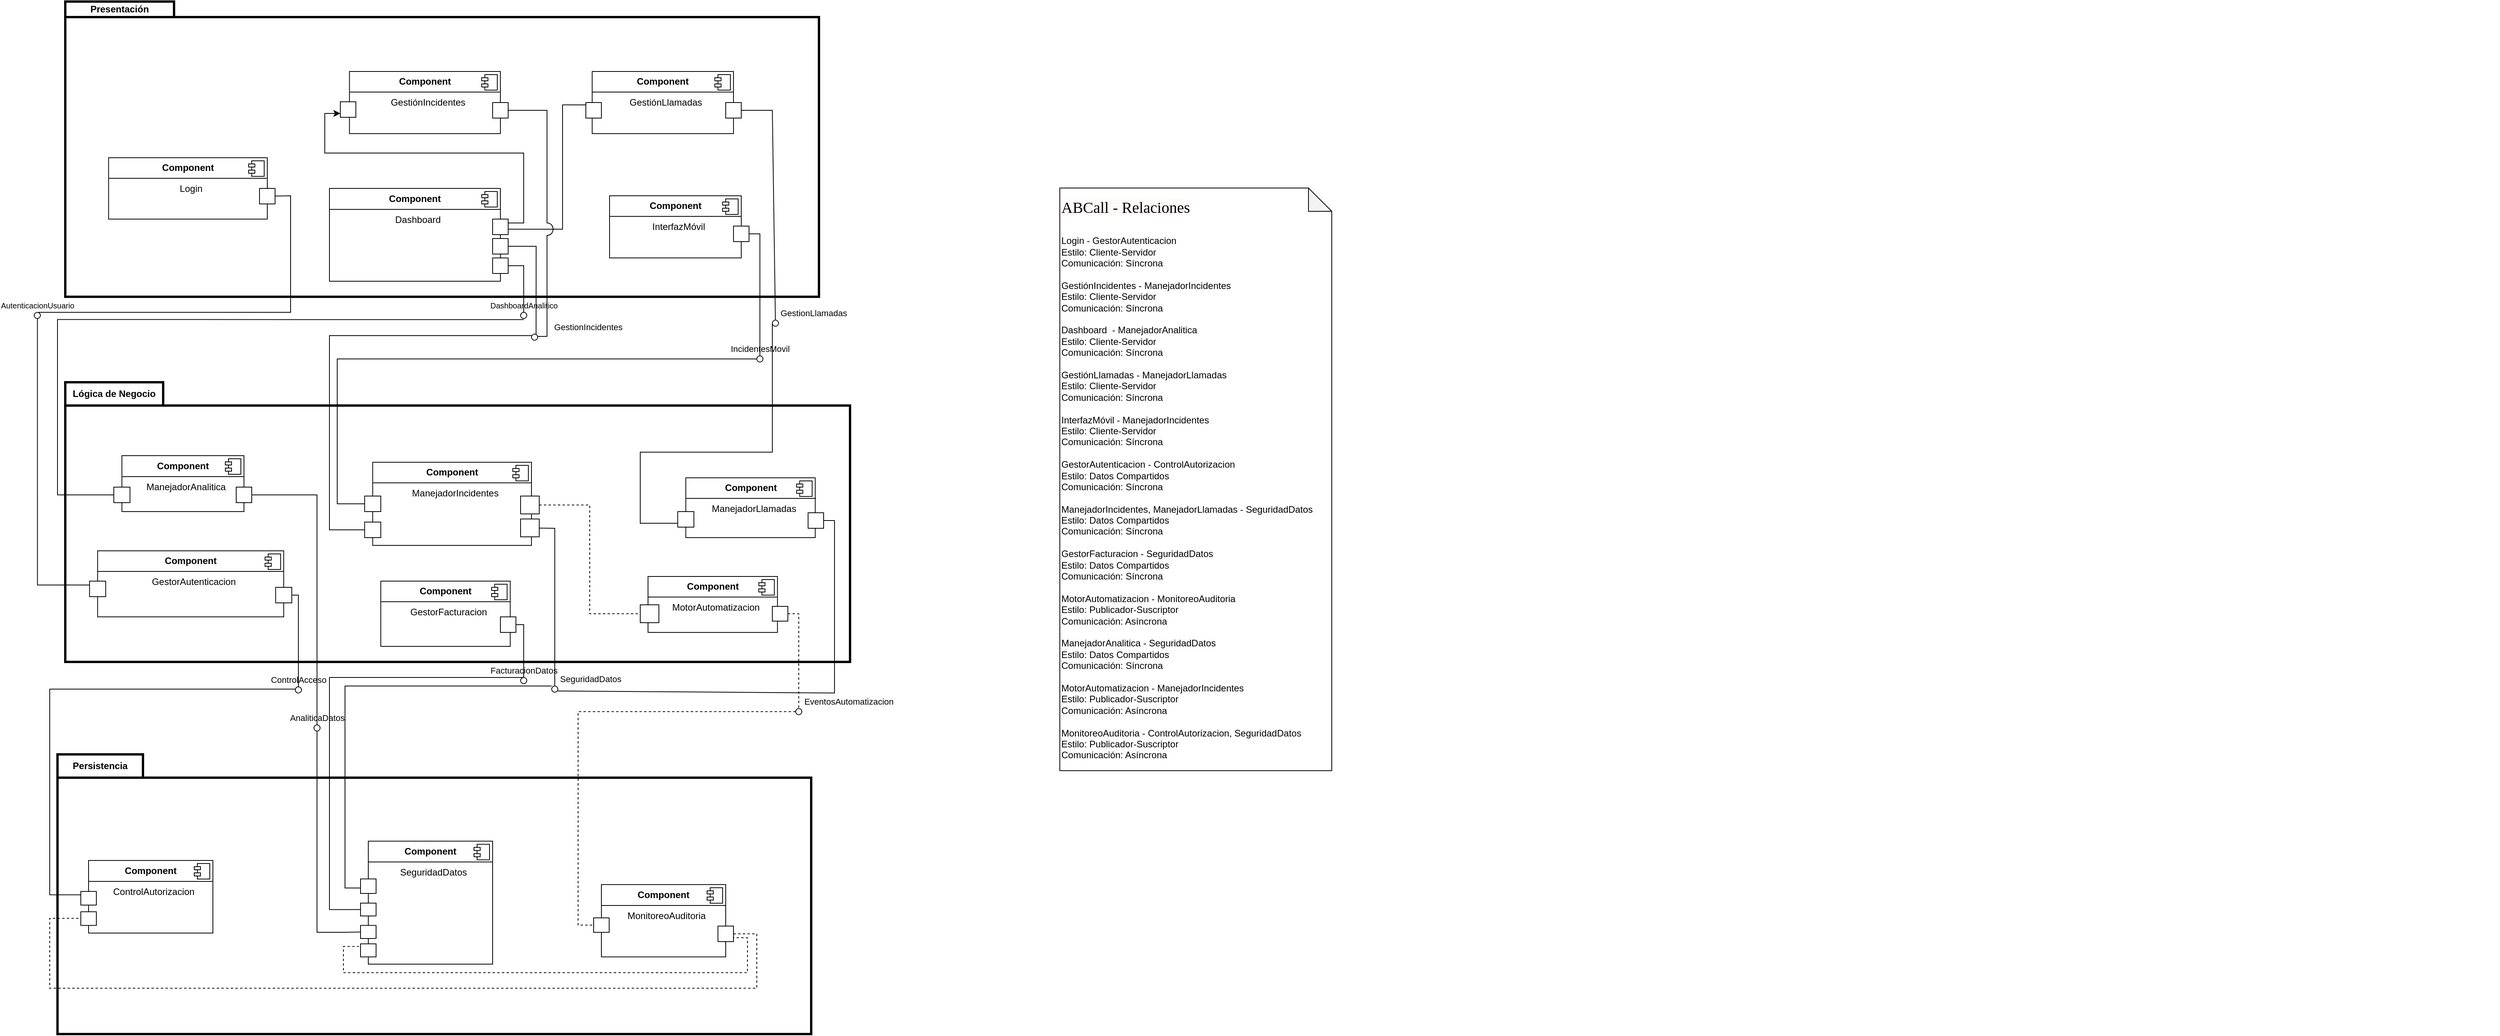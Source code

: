 <mxfile version="24.7.6" pages="2">
  <diagram name="componentes" id="6ea6beEfx3NTblesf1mL">
    <mxGraphModel dx="2288" dy="882" grid="1" gridSize="10" guides="1" tooltips="1" connect="1" arrows="1" fold="1" page="1" pageScale="1" pageWidth="827" pageHeight="1169" math="0" shadow="0">
      <root>
        <mxCell id="0" />
        <mxCell id="1" parent="0" />
        <mxCell id="HvEhoI65BLa4Ol27kd9m-26" value="Persistencia" style="shape=folder;fontStyle=1;tabWidth=110;tabHeight=30;tabPosition=left;html=1;boundedLbl=1;labelInHeader=1;container=1;collapsible=0;whiteSpace=wrap;spacing=2;strokeWidth=3;" vertex="1" parent="1">
          <mxGeometry x="40" y="1249" width="970" height="360" as="geometry" />
        </mxCell>
        <mxCell id="HvEhoI65BLa4Ol27kd9m-27" value="" style="html=1;strokeColor=none;resizeWidth=1;resizeHeight=1;fillColor=none;part=1;connectable=0;allowArrows=0;deletable=0;whiteSpace=wrap;" vertex="1" parent="HvEhoI65BLa4Ol27kd9m-26">
          <mxGeometry width="970" height="252" relative="1" as="geometry">
            <mxPoint y="30" as="offset" />
          </mxGeometry>
        </mxCell>
        <mxCell id="HvEhoI65BLa4Ol27kd9m-20" value="&lt;p style=&quot;margin:0px;margin-top:6px;text-align:center;&quot;&gt;&lt;b&gt;Component&lt;/b&gt;&lt;/p&gt;&lt;hr size=&quot;1&quot; style=&quot;border-style:solid;&quot;&gt;&lt;p style=&quot;text-align: center; margin: 0px 0px 0px 8px;&quot;&gt;SeguridadDatos&lt;br&gt;&lt;/p&gt;" style="align=left;overflow=fill;html=1;dropTarget=0;whiteSpace=wrap;" vertex="1" parent="HvEhoI65BLa4Ol27kd9m-26">
          <mxGeometry x="400" y="111.72" width="160" height="158.28" as="geometry" />
        </mxCell>
        <mxCell id="HvEhoI65BLa4Ol27kd9m-21" value="" style="shape=component;jettyWidth=8;jettyHeight=4;" vertex="1" parent="HvEhoI65BLa4Ol27kd9m-20">
          <mxGeometry x="1" width="20" height="20" relative="1" as="geometry">
            <mxPoint x="-24" y="4" as="offset" />
          </mxGeometry>
        </mxCell>
        <mxCell id="HvEhoI65BLa4Ol27kd9m-41" value="&lt;p style=&quot;margin:0px;margin-top:6px;text-align:center;&quot;&gt;&lt;b&gt;Component&lt;/b&gt;&lt;/p&gt;&lt;hr size=&quot;1&quot; style=&quot;border-style:solid;&quot;&gt;&lt;p style=&quot;text-align: center; margin: 0px 0px 0px 8px;&quot;&gt;MonitoreoAuditoria&lt;br&gt;&lt;/p&gt;" style="align=left;overflow=fill;html=1;dropTarget=0;whiteSpace=wrap;" vertex="1" parent="HvEhoI65BLa4Ol27kd9m-26">
          <mxGeometry x="700" y="167.586" width="160" height="93.103" as="geometry" />
        </mxCell>
        <mxCell id="HvEhoI65BLa4Ol27kd9m-42" value="" style="shape=component;jettyWidth=8;jettyHeight=4;" vertex="1" parent="HvEhoI65BLa4Ol27kd9m-41">
          <mxGeometry x="1" width="20" height="20" relative="1" as="geometry">
            <mxPoint x="-24" y="4" as="offset" />
          </mxGeometry>
        </mxCell>
        <mxCell id="HvEhoI65BLa4Ol27kd9m-43" value="&lt;p style=&quot;margin:0px;margin-top:6px;text-align:center;&quot;&gt;&lt;b&gt;Component&lt;/b&gt;&lt;/p&gt;&lt;hr size=&quot;1&quot; style=&quot;border-style:solid;&quot;&gt;&lt;p style=&quot;text-align: center; margin: 0px 0px 0px 8px;&quot;&gt;ControlAutorizacion&lt;br&gt;&lt;/p&gt;" style="align=left;overflow=fill;html=1;dropTarget=0;whiteSpace=wrap;" vertex="1" parent="HvEhoI65BLa4Ol27kd9m-26">
          <mxGeometry x="40" y="136.55" width="160" height="93.45" as="geometry" />
        </mxCell>
        <mxCell id="HvEhoI65BLa4Ol27kd9m-44" value="" style="shape=component;jettyWidth=8;jettyHeight=4;" vertex="1" parent="HvEhoI65BLa4Ol27kd9m-43">
          <mxGeometry x="1" width="20" height="20" relative="1" as="geometry">
            <mxPoint x="-24" y="4" as="offset" />
          </mxGeometry>
        </mxCell>
        <mxCell id="HvEhoI65BLa4Ol27kd9m-157" value="" style="fontStyle=0;labelPosition=right;verticalLabelPosition=middle;align=left;verticalAlign=middle;spacingLeft=2;" vertex="1" parent="HvEhoI65BLa4Ol27kd9m-26">
          <mxGeometry x="30" y="176.41" width="20" height="17.59" as="geometry" />
        </mxCell>
        <mxCell id="HvEhoI65BLa4Ol27kd9m-164" value="" style="fontStyle=0;labelPosition=right;verticalLabelPosition=middle;align=left;verticalAlign=middle;spacingLeft=2;" vertex="1" parent="HvEhoI65BLa4Ol27kd9m-26">
          <mxGeometry x="390" y="160.31" width="20" height="18.69" as="geometry" />
        </mxCell>
        <mxCell id="HvEhoI65BLa4Ol27kd9m-178" value="" style="fontStyle=0;labelPosition=right;verticalLabelPosition=middle;align=left;verticalAlign=middle;spacingLeft=2;" vertex="1" parent="HvEhoI65BLa4Ol27kd9m-26">
          <mxGeometry x="390" y="191.45" width="20" height="16.55" as="geometry" />
        </mxCell>
        <mxCell id="HvEhoI65BLa4Ol27kd9m-187" value="" style="fontStyle=0;labelPosition=right;verticalLabelPosition=middle;align=left;verticalAlign=middle;spacingLeft=2;" vertex="1" parent="HvEhoI65BLa4Ol27kd9m-26">
          <mxGeometry x="690" y="210.448" width="20" height="18.621" as="geometry" />
        </mxCell>
        <mxCell id="HvEhoI65BLa4Ol27kd9m-192" value="" style="fontStyle=0;labelPosition=right;verticalLabelPosition=middle;align=left;verticalAlign=middle;spacingLeft=2;" vertex="1" parent="HvEhoI65BLa4Ol27kd9m-26">
          <mxGeometry x="390" y="220.17" width="20" height="16.83" as="geometry" />
        </mxCell>
        <mxCell id="HvEhoI65BLa4Ol27kd9m-209" style="edgeStyle=orthogonalEdgeStyle;rounded=0;orthogonalLoop=1;jettySize=auto;html=1;entryX=0;entryY=0.5;entryDx=0;entryDy=0;dashed=1;endArrow=none;endFill=0;" edge="1" parent="HvEhoI65BLa4Ol27kd9m-26">
          <mxGeometry relative="1" as="geometry">
            <mxPoint x="868" y="236" as="sourcePoint" />
            <mxPoint x="388" y="247.275" as="targetPoint" />
            <Array as="points">
              <mxPoint x="888" y="236" />
              <mxPoint x="888" y="281" />
              <mxPoint x="368" y="281" />
              <mxPoint x="368" y="247" />
            </Array>
          </mxGeometry>
        </mxCell>
        <mxCell id="HvEhoI65BLa4Ol27kd9m-212" style="edgeStyle=orthogonalEdgeStyle;rounded=0;orthogonalLoop=1;jettySize=auto;html=1;dashed=1;endArrow=none;endFill=0;" edge="1" parent="HvEhoI65BLa4Ol27kd9m-26" source="HvEhoI65BLa4Ol27kd9m-207" target="HvEhoI65BLa4Ol27kd9m-210">
          <mxGeometry relative="1" as="geometry">
            <Array as="points">
              <mxPoint x="900" y="231" />
              <mxPoint x="900" y="301" />
              <mxPoint x="-10" y="301" />
              <mxPoint x="-10" y="211" />
            </Array>
          </mxGeometry>
        </mxCell>
        <mxCell id="HvEhoI65BLa4Ol27kd9m-207" value="" style="fontStyle=0;labelPosition=right;verticalLabelPosition=middle;align=left;verticalAlign=middle;spacingLeft=2;" vertex="1" parent="HvEhoI65BLa4Ol27kd9m-26">
          <mxGeometry x="850" y="221" width="20" height="20" as="geometry" />
        </mxCell>
        <mxCell id="HvEhoI65BLa4Ol27kd9m-208" value="" style="fontStyle=0;labelPosition=right;verticalLabelPosition=middle;align=left;verticalAlign=middle;spacingLeft=2;" vertex="1" parent="HvEhoI65BLa4Ol27kd9m-26">
          <mxGeometry x="390" y="243.86" width="20" height="16.83" as="geometry" />
        </mxCell>
        <mxCell id="HvEhoI65BLa4Ol27kd9m-210" value="" style="fontStyle=0;labelPosition=right;verticalLabelPosition=middle;align=left;verticalAlign=middle;spacingLeft=2;" vertex="1" parent="HvEhoI65BLa4Ol27kd9m-26">
          <mxGeometry x="30" y="202.58" width="20" height="17.59" as="geometry" />
        </mxCell>
        <mxCell id="HvEhoI65BLa4Ol27kd9m-28" value="&lt;font style=&quot;font-size: 12px;&quot;&gt;Presentación&lt;/font&gt;" style="shape=folder;fontStyle=1;tabWidth=140;tabHeight=20;tabPosition=left;html=1;boundedLbl=1;labelInHeader=1;container=1;collapsible=0;whiteSpace=wrap;strokeColor=default;strokeWidth=3;" vertex="1" parent="1">
          <mxGeometry x="50" y="280" width="970" height="380" as="geometry" />
        </mxCell>
        <mxCell id="HvEhoI65BLa4Ol27kd9m-29" value="" style="html=1;strokeColor=none;resizeWidth=1;resizeHeight=1;fillColor=none;part=1;connectable=0;allowArrows=0;deletable=0;whiteSpace=wrap;" vertex="1" parent="HvEhoI65BLa4Ol27kd9m-28">
          <mxGeometry width="970" height="266" relative="1" as="geometry">
            <mxPoint y="30" as="offset" />
          </mxGeometry>
        </mxCell>
        <mxCell id="HvEhoI65BLa4Ol27kd9m-6" value="&lt;p style=&quot;margin:0px;margin-top:6px;text-align:center;&quot;&gt;&lt;b&gt;&lt;font style=&quot;font-size: 12px;&quot;&gt;Component&lt;/font&gt;&lt;/b&gt;&lt;/p&gt;&lt;hr size=&quot;1&quot; style=&quot;border-style:solid;&quot;&gt;&lt;p style=&quot;text-align: center; margin: 0px 0px 0px 8px;&quot;&gt;&lt;font style=&quot;font-size: 12px;&quot;&gt;Login&lt;/font&gt;&lt;br&gt;&lt;/p&gt;" style="align=left;overflow=fill;html=1;dropTarget=0;whiteSpace=wrap;" vertex="1" parent="HvEhoI65BLa4Ol27kd9m-28">
          <mxGeometry x="55.76" y="201" width="204.24" height="79" as="geometry" />
        </mxCell>
        <mxCell id="HvEhoI65BLa4Ol27kd9m-7" value="" style="shape=component;jettyWidth=8;jettyHeight=4;" vertex="1" parent="HvEhoI65BLa4Ol27kd9m-6">
          <mxGeometry x="1" width="20" height="20" relative="1" as="geometry">
            <mxPoint x="-24" y="4" as="offset" />
          </mxGeometry>
        </mxCell>
        <mxCell id="HvEhoI65BLa4Ol27kd9m-8" value="&lt;p style=&quot;text-align: center; margin: 6px 0px 0px;&quot;&gt;&lt;b&gt;&lt;font style=&quot;font-size: 12px;&quot;&gt;Component&lt;/font&gt;&lt;/b&gt;&lt;/p&gt;&lt;hr size=&quot;1&quot; style=&quot;text-align: center; border-style: solid;&quot;&gt;&lt;p style=&quot;text-align: center; margin: 0px 0px 0px 8px;&quot;&gt;&lt;font style=&quot;font-size: 12px;&quot;&gt;Dashboard&lt;/font&gt;&lt;br&gt;&lt;/p&gt;" style="align=left;overflow=fill;html=1;dropTarget=0;whiteSpace=wrap;" vertex="1" parent="HvEhoI65BLa4Ol27kd9m-28">
          <mxGeometry x="340" y="240.5" width="220" height="119.5" as="geometry" />
        </mxCell>
        <mxCell id="HvEhoI65BLa4Ol27kd9m-9" value="" style="shape=component;jettyWidth=8;jettyHeight=4;" vertex="1" parent="HvEhoI65BLa4Ol27kd9m-8">
          <mxGeometry x="1" width="20" height="20" relative="1" as="geometry">
            <mxPoint x="-24" y="4" as="offset" />
          </mxGeometry>
        </mxCell>
        <mxCell id="HvEhoI65BLa4Ol27kd9m-10" value="&lt;p style=&quot;margin:0px;margin-top:6px;text-align:center;&quot;&gt;&lt;b&gt;Component&lt;/b&gt;&lt;/p&gt;&lt;hr size=&quot;1&quot; style=&quot;border-style:solid;&quot;&gt;&lt;p style=&quot;text-align: center; margin: 0px 0px 0px 8px;&quot;&gt;GestiónIncidentes&lt;br&gt;&lt;/p&gt;" style="align=left;overflow=fill;html=1;dropTarget=0;whiteSpace=wrap;" vertex="1" parent="HvEhoI65BLa4Ol27kd9m-28">
          <mxGeometry x="365.76" y="90" width="194.24" height="80" as="geometry" />
        </mxCell>
        <mxCell id="HvEhoI65BLa4Ol27kd9m-11" value="" style="shape=component;jettyWidth=8;jettyHeight=4;" vertex="1" parent="HvEhoI65BLa4Ol27kd9m-10">
          <mxGeometry x="1" width="20" height="20" relative="1" as="geometry">
            <mxPoint x="-24" y="4" as="offset" />
          </mxGeometry>
        </mxCell>
        <mxCell id="HvEhoI65BLa4Ol27kd9m-12" value="&lt;p style=&quot;margin:0px;margin-top:6px;text-align:center;&quot;&gt;&lt;b&gt;Component&lt;/b&gt;&lt;/p&gt;&lt;hr size=&quot;1&quot; style=&quot;border-style:solid;&quot;&gt;&lt;p style=&quot;text-align: center; margin: 0px 0px 0px 8px;&quot;&gt;GestiónLlamadas&lt;br&gt;&lt;/p&gt;" style="align=left;overflow=fill;html=1;dropTarget=0;whiteSpace=wrap;" vertex="1" parent="HvEhoI65BLa4Ol27kd9m-28">
          <mxGeometry x="678.14" y="90" width="181.86" height="80" as="geometry" />
        </mxCell>
        <mxCell id="HvEhoI65BLa4Ol27kd9m-13" value="" style="shape=component;jettyWidth=8;jettyHeight=4;" vertex="1" parent="HvEhoI65BLa4Ol27kd9m-12">
          <mxGeometry x="1" width="20" height="20" relative="1" as="geometry">
            <mxPoint x="-24" y="4" as="offset" />
          </mxGeometry>
        </mxCell>
        <mxCell id="HvEhoI65BLa4Ol27kd9m-14" value="&lt;p style=&quot;margin:0px;margin-top:6px;text-align:center;&quot;&gt;&lt;b&gt;Component&lt;/b&gt;&lt;/p&gt;&lt;hr size=&quot;1&quot; style=&quot;border-style:solid;&quot;&gt;&lt;p style=&quot;text-align: center; margin: 0px 0px 0px 8px;&quot;&gt;InterfazMóvil&lt;br&gt;&lt;/p&gt;" style="align=left;overflow=fill;html=1;dropTarget=0;whiteSpace=wrap;" vertex="1" parent="HvEhoI65BLa4Ol27kd9m-28">
          <mxGeometry x="700.51" y="250" width="169.49" height="80" as="geometry" />
        </mxCell>
        <mxCell id="HvEhoI65BLa4Ol27kd9m-15" value="" style="shape=component;jettyWidth=8;jettyHeight=4;" vertex="1" parent="HvEhoI65BLa4Ol27kd9m-14">
          <mxGeometry x="1" width="20" height="20" relative="1" as="geometry">
            <mxPoint x="-24" y="4" as="offset" />
          </mxGeometry>
        </mxCell>
        <mxCell id="HvEhoI65BLa4Ol27kd9m-80" value="" style="html=1;rounded=0;" vertex="1" parent="HvEhoI65BLa4Ol27kd9m-28">
          <mxGeometry x="250" y="240.5" width="20" height="20" as="geometry" />
        </mxCell>
        <mxCell id="HvEhoI65BLa4Ol27kd9m-88" value="" style="html=1;rounded=0;" vertex="1" parent="HvEhoI65BLa4Ol27kd9m-28">
          <mxGeometry x="550" y="305" width="20" height="20" as="geometry" />
        </mxCell>
        <mxCell id="HvEhoI65BLa4Ol27kd9m-108" value="" style="html=1;rounded=0;" vertex="1" parent="HvEhoI65BLa4Ol27kd9m-28">
          <mxGeometry x="550" y="130" width="20" height="20" as="geometry" />
        </mxCell>
        <mxCell id="HvEhoI65BLa4Ol27kd9m-118" value="" style="html=1;rounded=0;direction=west;" vertex="1" parent="HvEhoI65BLa4Ol27kd9m-28">
          <mxGeometry x="860" y="289" width="20" height="20" as="geometry" />
        </mxCell>
        <mxCell id="HvEhoI65BLa4Ol27kd9m-136" value="" style="html=1;rounded=0;" vertex="1" parent="HvEhoI65BLa4Ol27kd9m-28">
          <mxGeometry x="550" y="330" width="20" height="20" as="geometry" />
        </mxCell>
        <mxCell id="HvEhoI65BLa4Ol27kd9m-150" value="" style="html=1;rounded=0;" vertex="1" parent="HvEhoI65BLa4Ol27kd9m-28">
          <mxGeometry x="850" y="130" width="20" height="20" as="geometry" />
        </mxCell>
        <mxCell id="HvEhoI65BLa4Ol27kd9m-202" style="edgeStyle=orthogonalEdgeStyle;rounded=0;orthogonalLoop=1;jettySize=auto;html=1;entryX=0;entryY=0.5;entryDx=0;entryDy=0;" edge="1" parent="HvEhoI65BLa4Ol27kd9m-28">
          <mxGeometry relative="1" as="geometry">
            <mxPoint x="570" y="285" as="sourcePoint" />
            <mxPoint x="354" y="144.0" as="targetPoint" />
            <Array as="points">
              <mxPoint x="590" y="285" />
              <mxPoint x="590" y="195" />
              <mxPoint x="334" y="195" />
              <mxPoint x="334" y="144" />
            </Array>
          </mxGeometry>
        </mxCell>
        <mxCell id="HvEhoI65BLa4Ol27kd9m-203" style="edgeStyle=orthogonalEdgeStyle;rounded=0;orthogonalLoop=1;jettySize=auto;html=1;entryX=0;entryY=0.5;entryDx=0;entryDy=0;jumpStyle=arc;strokeColor=default;jumpSize=16;endArrow=none;endFill=0;" edge="1" parent="HvEhoI65BLa4Ol27kd9m-28">
          <mxGeometry relative="1" as="geometry">
            <mxPoint x="570" y="293" as="sourcePoint" />
            <mxPoint x="670" y="133" as="targetPoint" />
            <Array as="points">
              <mxPoint x="640" y="293" />
              <mxPoint x="640" y="133" />
            </Array>
          </mxGeometry>
        </mxCell>
        <mxCell id="HvEhoI65BLa4Ol27kd9m-198" value="" style="fontStyle=0;labelPosition=right;verticalLabelPosition=middle;align=left;verticalAlign=middle;spacingLeft=2;" vertex="1" parent="HvEhoI65BLa4Ol27kd9m-28">
          <mxGeometry x="550" y="280" width="20" height="20" as="geometry" />
        </mxCell>
        <mxCell id="HvEhoI65BLa4Ol27kd9m-200" value="" style="html=1;rounded=0;" vertex="1" parent="HvEhoI65BLa4Ol27kd9m-28">
          <mxGeometry x="354" y="129" width="20" height="20" as="geometry" />
        </mxCell>
        <mxCell id="HvEhoI65BLa4Ol27kd9m-201" value="" style="fontStyle=0;labelPosition=right;verticalLabelPosition=middle;align=left;verticalAlign=middle;spacingLeft=2;" vertex="1" parent="HvEhoI65BLa4Ol27kd9m-28">
          <mxGeometry x="670" y="130" width="20" height="20" as="geometry" />
        </mxCell>
        <mxCell id="HvEhoI65BLa4Ol27kd9m-30" value="Lógica de Negocio" style="shape=folder;fontStyle=1;tabWidth=126;tabHeight=30;tabPosition=left;html=1;boundedLbl=1;labelInHeader=1;container=1;collapsible=0;whiteSpace=wrap;strokeWidth=3;" vertex="1" parent="1">
          <mxGeometry x="50" y="770" width="1010" height="360" as="geometry" />
        </mxCell>
        <mxCell id="HvEhoI65BLa4Ol27kd9m-31" value="" style="html=1;strokeColor=none;resizeWidth=1;resizeHeight=1;fillColor=none;part=1;connectable=0;allowArrows=0;deletable=0;whiteSpace=wrap;" vertex="1" parent="HvEhoI65BLa4Ol27kd9m-30">
          <mxGeometry width="3132.278" height="252" relative="1" as="geometry">
            <mxPoint y="30" as="offset" />
          </mxGeometry>
        </mxCell>
        <mxCell id="HvEhoI65BLa4Ol27kd9m-33" value="&lt;p style=&quot;margin:0px;margin-top:6px;text-align:center;&quot;&gt;&lt;b&gt;Component&lt;/b&gt;&lt;/p&gt;&lt;hr size=&quot;1&quot; style=&quot;border-style:solid;&quot;&gt;&lt;p style=&quot;text-align: center; margin: 0px 0px 0px 8px;&quot;&gt;&lt;font style=&quot;font-size: 12px;&quot;&gt;GestorAutenticacion&lt;/font&gt;&lt;br&gt;&lt;/p&gt;" style="align=left;overflow=fill;html=1;dropTarget=0;whiteSpace=wrap;" vertex="1" parent="HvEhoI65BLa4Ol27kd9m-30">
          <mxGeometry x="41.649" y="217" width="239.485" height="85" as="geometry" />
        </mxCell>
        <mxCell id="HvEhoI65BLa4Ol27kd9m-34" value="" style="shape=component;jettyWidth=8;jettyHeight=4;" vertex="1" parent="HvEhoI65BLa4Ol27kd9m-33">
          <mxGeometry x="1" width="20" height="20" relative="1" as="geometry">
            <mxPoint x="-24" y="4" as="offset" />
          </mxGeometry>
        </mxCell>
        <mxCell id="HvEhoI65BLa4Ol27kd9m-22" value="&lt;p style=&quot;margin: 6px 0px 0px; text-align: center;&quot;&gt;&lt;b style=&quot;&quot;&gt;&lt;font style=&quot;font-size: 12px;&quot;&gt;Component&lt;/font&gt;&lt;/b&gt;&lt;/p&gt;&lt;hr size=&quot;1&quot; style=&quot;border-style: solid;&quot;&gt;&lt;p style=&quot;text-align: center; margin: 0px 0px 0px 8px;&quot;&gt;&lt;font style=&quot;font-size: 12px;&quot;&gt;ManejadorIncidentes&lt;/font&gt;&lt;br&gt;&lt;/p&gt;" style="align=left;overflow=fill;html=1;dropTarget=0;whiteSpace=wrap;" vertex="1" parent="HvEhoI65BLa4Ol27kd9m-30">
          <mxGeometry x="395.67" y="103" width="204.33" height="107" as="geometry" />
        </mxCell>
        <mxCell id="HvEhoI65BLa4Ol27kd9m-23" value="" style="shape=component;jettyWidth=8;jettyHeight=4;" vertex="1" parent="HvEhoI65BLa4Ol27kd9m-22">
          <mxGeometry x="1" width="20" height="20" relative="1" as="geometry">
            <mxPoint x="-24" y="4" as="offset" />
          </mxGeometry>
        </mxCell>
        <mxCell id="HvEhoI65BLa4Ol27kd9m-18" value="&lt;p style=&quot;margin:0px;margin-top:6px;text-align:center;&quot;&gt;&lt;b&gt;Component&lt;/b&gt;&lt;/p&gt;&lt;hr size=&quot;1&quot; style=&quot;border-style:solid;&quot;&gt;&lt;p style=&quot;text-align: center; margin: 0px 0px 0px 8px;&quot;&gt;ManejadorLlamadas&lt;br&gt;&lt;/p&gt;" style="align=left;overflow=fill;html=1;dropTarget=0;whiteSpace=wrap;" vertex="1" parent="HvEhoI65BLa4Ol27kd9m-30">
          <mxGeometry x="798.63" y="123" width="166.6" height="77" as="geometry" />
        </mxCell>
        <mxCell id="HvEhoI65BLa4Ol27kd9m-19" value="" style="shape=component;jettyWidth=8;jettyHeight=4;" vertex="1" parent="HvEhoI65BLa4Ol27kd9m-18">
          <mxGeometry x="1" width="20" height="20" relative="1" as="geometry">
            <mxPoint x="-24" y="4" as="offset" />
          </mxGeometry>
        </mxCell>
        <mxCell id="HvEhoI65BLa4Ol27kd9m-37" value="&lt;p style=&quot;margin:0px;margin-top:6px;text-align:center;&quot;&gt;&lt;b&gt;Component&lt;/b&gt;&lt;/p&gt;&lt;hr size=&quot;1&quot; style=&quot;border-style:solid;&quot;&gt;&lt;p style=&quot;text-align: center; margin: 0px 0px 0px 8px;&quot;&gt;MotorAutomatizacion&lt;br&gt;&lt;/p&gt;" style="align=left;overflow=fill;html=1;dropTarget=0;whiteSpace=wrap;" vertex="1" parent="HvEhoI65BLa4Ol27kd9m-30">
          <mxGeometry x="750.002" y="250" width="166.598" height="72" as="geometry" />
        </mxCell>
        <mxCell id="HvEhoI65BLa4Ol27kd9m-38" value="" style="shape=component;jettyWidth=8;jettyHeight=4;" vertex="1" parent="HvEhoI65BLa4Ol27kd9m-37">
          <mxGeometry x="1" width="20" height="20" relative="1" as="geometry">
            <mxPoint x="-24" y="4" as="offset" />
          </mxGeometry>
        </mxCell>
        <mxCell id="HvEhoI65BLa4Ol27kd9m-39" value="&lt;p style=&quot;margin:0px;margin-top:6px;text-align:center;&quot;&gt;&lt;b&gt;Component&lt;/b&gt;&lt;/p&gt;&lt;hr size=&quot;1&quot; style=&quot;border-style:solid;&quot;&gt;&lt;p style=&quot;text-align: center; margin: 0px 0px 0px 8px;&quot;&gt;GestorFacturacion&lt;br&gt;&lt;/p&gt;" style="align=left;overflow=fill;html=1;dropTarget=0;whiteSpace=wrap;" vertex="1" parent="HvEhoI65BLa4Ol27kd9m-30">
          <mxGeometry x="406.08" y="256" width="166.6" height="84" as="geometry" />
        </mxCell>
        <mxCell id="HvEhoI65BLa4Ol27kd9m-40" value="" style="shape=component;jettyWidth=8;jettyHeight=4;" vertex="1" parent="HvEhoI65BLa4Ol27kd9m-39">
          <mxGeometry x="1" width="20" height="20" relative="1" as="geometry">
            <mxPoint x="-24" y="4" as="offset" />
          </mxGeometry>
        </mxCell>
        <mxCell id="HvEhoI65BLa4Ol27kd9m-78" value="" style="html=1;rounded=0;" vertex="1" parent="HvEhoI65BLa4Ol27kd9m-30">
          <mxGeometry x="31.237" y="256" width="20.825" height="20" as="geometry" />
        </mxCell>
        <mxCell id="HvEhoI65BLa4Ol27kd9m-91" value="" style="html=1;rounded=0;" vertex="1" parent="HvEhoI65BLa4Ol27kd9m-30">
          <mxGeometry x="385.258" y="180" width="20.825" height="20" as="geometry" />
        </mxCell>
        <mxCell id="HvEhoI65BLa4Ol27kd9m-100" value="&lt;p style=&quot;margin:0px;margin-top:6px;text-align:center;&quot;&gt;&lt;b&gt;Component&lt;/b&gt;&lt;/p&gt;&lt;hr size=&quot;1&quot; style=&quot;border-style:solid;&quot;&gt;&lt;p style=&quot;text-align: center; margin: 0px 0px 0px 8px;&quot;&gt;ManejadorAnalitica&lt;br&gt;&lt;/p&gt;" style="align=left;overflow=fill;html=1;dropTarget=0;whiteSpace=wrap;" vertex="1" parent="HvEhoI65BLa4Ol27kd9m-30">
          <mxGeometry x="72.89" y="94.5" width="157.11" height="72" as="geometry" />
        </mxCell>
        <mxCell id="HvEhoI65BLa4Ol27kd9m-101" value="" style="shape=component;jettyWidth=8;jettyHeight=4;" vertex="1" parent="HvEhoI65BLa4Ol27kd9m-100">
          <mxGeometry x="1" width="20" height="20" relative="1" as="geometry">
            <mxPoint x="-24" y="4" as="offset" />
          </mxGeometry>
        </mxCell>
        <mxCell id="HvEhoI65BLa4Ol27kd9m-121" value="" style="fontStyle=0;labelPosition=right;verticalLabelPosition=middle;align=left;verticalAlign=middle;spacingLeft=2;" vertex="1" parent="HvEhoI65BLa4Ol27kd9m-30">
          <mxGeometry x="385.258" y="146.5" width="20.825" height="20" as="geometry" />
        </mxCell>
        <mxCell id="HvEhoI65BLa4Ol27kd9m-129" value="" style="fontStyle=0;labelPosition=right;verticalLabelPosition=middle;align=left;verticalAlign=middle;spacingLeft=2;" vertex="1" parent="HvEhoI65BLa4Ol27kd9m-30">
          <mxGeometry x="62.474" y="135" width="20.825" height="20" as="geometry" />
        </mxCell>
        <mxCell id="HvEhoI65BLa4Ol27kd9m-146" value="" style="html=1;rounded=0;" vertex="1" parent="HvEhoI65BLa4Ol27kd9m-30">
          <mxGeometry x="788.216" y="166.5" width="20.825" height="20" as="geometry" />
        </mxCell>
        <mxCell id="HvEhoI65BLa4Ol27kd9m-154" value="" style="html=1;rounded=0;" vertex="1" parent="HvEhoI65BLa4Ol27kd9m-30">
          <mxGeometry x="270.722" y="264" width="20.825" height="20" as="geometry" />
        </mxCell>
        <mxCell id="HvEhoI65BLa4Ol27kd9m-161" value="" style="html=1;rounded=0;" vertex="1" parent="HvEhoI65BLa4Ol27kd9m-30">
          <mxGeometry x="586" y="176" width="24" height="23" as="geometry" />
        </mxCell>
        <mxCell id="HvEhoI65BLa4Ol27kd9m-167" value="" style="fontStyle=0;labelPosition=right;verticalLabelPosition=middle;align=left;verticalAlign=middle;spacingLeft=2;" vertex="1" parent="HvEhoI65BLa4Ol27kd9m-30">
          <mxGeometry x="956" y="168" width="20" height="20" as="geometry" />
        </mxCell>
        <mxCell id="HvEhoI65BLa4Ol27kd9m-180" value="" style="html=1;rounded=0;" vertex="1" parent="HvEhoI65BLa4Ol27kd9m-30">
          <mxGeometry x="560" y="302" width="20" height="20" as="geometry" />
        </mxCell>
        <mxCell id="HvEhoI65BLa4Ol27kd9m-184" value="" style="html=1;rounded=0;" vertex="1" parent="HvEhoI65BLa4Ol27kd9m-30">
          <mxGeometry x="910" y="288.5" width="20" height="19" as="geometry" />
        </mxCell>
        <mxCell id="HvEhoI65BLa4Ol27kd9m-194" value="" style="html=1;rounded=0;" vertex="1" parent="HvEhoI65BLa4Ol27kd9m-30">
          <mxGeometry x="220" y="135" width="20" height="20" as="geometry" />
        </mxCell>
        <mxCell id="HvEhoI65BLa4Ol27kd9m-206" style="edgeStyle=orthogonalEdgeStyle;rounded=0;orthogonalLoop=1;jettySize=auto;html=1;entryX=0;entryY=0.5;entryDx=0;entryDy=0;dashed=1;endArrow=none;endFill=0;" edge="1" parent="HvEhoI65BLa4Ol27kd9m-30" source="HvEhoI65BLa4Ol27kd9m-204" target="HvEhoI65BLa4Ol27kd9m-205">
          <mxGeometry relative="1" as="geometry" />
        </mxCell>
        <mxCell id="HvEhoI65BLa4Ol27kd9m-204" value="" style="html=1;rounded=0;" vertex="1" parent="HvEhoI65BLa4Ol27kd9m-30">
          <mxGeometry x="586" y="146.5" width="24" height="23" as="geometry" />
        </mxCell>
        <mxCell id="HvEhoI65BLa4Ol27kd9m-205" value="" style="html=1;rounded=0;" vertex="1" parent="HvEhoI65BLa4Ol27kd9m-30">
          <mxGeometry x="740" y="286.5" width="24" height="23" as="geometry" />
        </mxCell>
        <mxCell id="HvEhoI65BLa4Ol27kd9m-82" value="&lt;font style=&quot;font-size: 10px;&quot;&gt;AutenticacionUsuario&lt;/font&gt;" style="ellipse;html=1;fontSize=11;align=center;fillColor=none;points=[];aspect=fixed;resizable=0;verticalAlign=bottom;labelPosition=center;verticalLabelPosition=top;flipH=1;" vertex="1" parent="1">
          <mxGeometry x="10" y="680" width="8" height="8" as="geometry" />
        </mxCell>
        <mxCell id="HvEhoI65BLa4Ol27kd9m-81" value="" style="endArrow=none;html=1;rounded=0;align=center;verticalAlign=top;endFill=0;labelBackgroundColor=none;endSize=2;entryX=0.319;entryY=-0.003;entryDx=0;entryDy=0;entryPerimeter=0;" edge="1" source="HvEhoI65BLa4Ol27kd9m-80" target="HvEhoI65BLa4Ol27kd9m-82" parent="1">
          <mxGeometry relative="1" as="geometry">
            <mxPoint y="690" as="targetPoint" />
            <Array as="points">
              <mxPoint x="340" y="530" />
              <mxPoint x="340" y="680" />
              <mxPoint x="40" y="680" />
              <mxPoint x="20" y="680" />
            </Array>
          </mxGeometry>
        </mxCell>
        <mxCell id="HvEhoI65BLa4Ol27kd9m-92" style="edgeStyle=orthogonalEdgeStyle;rounded=0;orthogonalLoop=1;jettySize=auto;html=1;endArrow=none;endFill=0;" edge="1" parent="1" source="HvEhoI65BLa4Ol27kd9m-90" target="HvEhoI65BLa4Ol27kd9m-91">
          <mxGeometry relative="1" as="geometry">
            <Array as="points">
              <mxPoint x="390" y="710" />
              <mxPoint x="390" y="960" />
            </Array>
          </mxGeometry>
        </mxCell>
        <mxCell id="HvEhoI65BLa4Ol27kd9m-90" value="&amp;nbsp; &amp;nbsp; &amp;nbsp; &amp;nbsp; &amp;nbsp; &amp;nbsp; &amp;nbsp; &amp;nbsp; &amp;nbsp; &amp;nbsp; &amp;nbsp; &amp;nbsp; &amp;nbsp; &amp;nbsp; &amp;nbsp; &amp;nbsp; &amp;nbsp; &amp;nbsp; &amp;nbsp; &amp;nbsp; &amp;nbsp; &amp;nbsp; &amp;nbsp;GestionIncidentes" style="ellipse;html=1;fontSize=11;align=center;fillColor=none;points=[];aspect=fixed;resizable=0;verticalAlign=bottom;labelPosition=center;verticalLabelPosition=top;flipH=1;" vertex="1" parent="1">
          <mxGeometry x="650" y="708" width="8" height="8" as="geometry" />
        </mxCell>
        <mxCell id="HvEhoI65BLa4Ol27kd9m-83" style="edgeStyle=orthogonalEdgeStyle;rounded=0;orthogonalLoop=1;jettySize=auto;html=1;entryX=0;entryY=0.25;entryDx=0;entryDy=0;exitX=0.479;exitY=0.929;exitDx=0;exitDy=0;exitPerimeter=0;endArrow=none;endFill=0;" edge="1" parent="1" target="HvEhoI65BLa4Ol27kd9m-78">
          <mxGeometry relative="1" as="geometry">
            <mxPoint x="14.168" y="688.002" as="sourcePoint" />
            <mxPoint x="70.0" y="1044.57" as="targetPoint" />
            <Array as="points">
              <mxPoint x="14" y="1031" />
            </Array>
          </mxGeometry>
        </mxCell>
        <mxCell id="HvEhoI65BLa4Ol27kd9m-114" value="" style="endArrow=none;html=1;rounded=0;entryX=1;entryY=0.5;entryDx=0;entryDy=0;exitX=-0.004;exitY=0.374;exitDx=0;exitDy=0;exitPerimeter=0;jumpStyle=arc;jumpSize=16;" edge="1" parent="1" source="HvEhoI65BLa4Ol27kd9m-90" target="HvEhoI65BLa4Ol27kd9m-108">
          <mxGeometry width="50" height="50" relative="1" as="geometry">
            <mxPoint x="660" y="710" as="sourcePoint" />
            <mxPoint x="720" y="420" as="targetPoint" />
            <Array as="points">
              <mxPoint x="670" y="711" />
              <mxPoint x="670" y="420" />
            </Array>
          </mxGeometry>
        </mxCell>
        <mxCell id="HvEhoI65BLa4Ol27kd9m-125" style="edgeStyle=orthogonalEdgeStyle;rounded=0;orthogonalLoop=1;jettySize=auto;html=1;entryX=0;entryY=0.5;entryDx=0;entryDy=0;endArrow=none;endFill=0;" edge="1" parent="1" source="HvEhoI65BLa4Ol27kd9m-120" target="HvEhoI65BLa4Ol27kd9m-121">
          <mxGeometry relative="1" as="geometry">
            <Array as="points">
              <mxPoint x="944" y="740" />
              <mxPoint x="400" y="740" />
              <mxPoint x="400" y="927" />
            </Array>
          </mxGeometry>
        </mxCell>
        <mxCell id="HvEhoI65BLa4Ol27kd9m-120" value="IncidentesMovil" style="ellipse;html=1;fontSize=11;align=center;fillColor=none;points=[];aspect=fixed;resizable=0;verticalAlign=bottom;labelPosition=center;verticalLabelPosition=top;flipH=1;" vertex="1" parent="1">
          <mxGeometry x="940" y="736" width="8" height="8" as="geometry" />
        </mxCell>
        <mxCell id="HvEhoI65BLa4Ol27kd9m-119" value="" style="endArrow=none;html=1;rounded=0;align=center;verticalAlign=top;endFill=0;labelBackgroundColor=none;endSize=2;" edge="1" source="HvEhoI65BLa4Ol27kd9m-118" target="HvEhoI65BLa4Ol27kd9m-120" parent="1">
          <mxGeometry relative="1" as="geometry">
            <Array as="points">
              <mxPoint x="944" y="579" />
            </Array>
          </mxGeometry>
        </mxCell>
        <mxCell id="HvEhoI65BLa4Ol27kd9m-135" value="" style="endArrow=none;html=1;rounded=0;entryX=1;entryY=0.5;entryDx=0;entryDy=0;exitX=0.26;exitY=0.111;exitDx=0;exitDy=0;exitPerimeter=0;" edge="1" parent="1" source="HvEhoI65BLa4Ol27kd9m-90" target="HvEhoI65BLa4Ol27kd9m-88">
          <mxGeometry width="50" height="50" relative="1" as="geometry">
            <mxPoint x="690" y="760" as="sourcePoint" />
            <mxPoint x="740" y="710" as="targetPoint" />
            <Array as="points">
              <mxPoint x="656" y="595" />
            </Array>
          </mxGeometry>
        </mxCell>
        <mxCell id="HvEhoI65BLa4Ol27kd9m-139" style="edgeStyle=orthogonalEdgeStyle;rounded=0;orthogonalLoop=1;jettySize=auto;html=1;exitX=0.495;exitY=1.167;exitDx=0;exitDy=0;exitPerimeter=0;endArrow=none;endFill=0;" edge="1" parent="1" source="HvEhoI65BLa4Ol27kd9m-140" target="HvEhoI65BLa4Ol27kd9m-129">
          <mxGeometry relative="1" as="geometry">
            <mxPoint x="638.0" y="684.0" as="sourcePoint" />
            <Array as="points">
              <mxPoint x="40" y="689" />
              <mxPoint x="40" y="915" />
            </Array>
          </mxGeometry>
        </mxCell>
        <mxCell id="HvEhoI65BLa4Ol27kd9m-137" value="" style="endArrow=none;html=1;rounded=0;align=center;verticalAlign=top;endFill=0;labelBackgroundColor=none;endSize=2;entryX=0.495;entryY=-0.014;entryDx=0;entryDy=0;entryPerimeter=0;" edge="1" source="HvEhoI65BLa4Ol27kd9m-136" target="HvEhoI65BLa4Ol27kd9m-140" parent="1">
          <mxGeometry relative="1" as="geometry">
            <mxPoint x="636" y="681" as="targetPoint" />
            <Array as="points">
              <mxPoint x="640" y="620" />
            </Array>
          </mxGeometry>
        </mxCell>
        <mxCell id="HvEhoI65BLa4Ol27kd9m-140" value="&lt;font style=&quot;font-size: 10px;&quot;&gt;DashboardAnalitico&lt;/font&gt;" style="ellipse;html=1;fontSize=11;align=center;fillColor=none;points=[];aspect=fixed;resizable=0;verticalAlign=bottom;labelPosition=center;verticalLabelPosition=top;flipH=1;" vertex="1" parent="1">
          <mxGeometry x="636" y="680" width="8" height="8" as="geometry" />
        </mxCell>
        <mxCell id="HvEhoI65BLa4Ol27kd9m-153" style="edgeStyle=orthogonalEdgeStyle;rounded=0;orthogonalLoop=1;jettySize=auto;html=1;entryX=0;entryY=0.75;entryDx=0;entryDy=0;endArrow=none;endFill=0;" edge="1" parent="1" source="HvEhoI65BLa4Ol27kd9m-152" target="HvEhoI65BLa4Ol27kd9m-146">
          <mxGeometry relative="1" as="geometry">
            <Array as="points">
              <mxPoint x="960" y="860" />
              <mxPoint x="790" y="860" />
              <mxPoint x="790" y="952" />
            </Array>
          </mxGeometry>
        </mxCell>
        <mxCell id="HvEhoI65BLa4Ol27kd9m-158" style="edgeStyle=orthogonalEdgeStyle;rounded=0;orthogonalLoop=1;jettySize=auto;html=1;entryX=0;entryY=0.25;entryDx=0;entryDy=0;endArrow=none;endFill=0;" edge="1" parent="1" source="HvEhoI65BLa4Ol27kd9m-156" target="HvEhoI65BLa4Ol27kd9m-157">
          <mxGeometry relative="1" as="geometry">
            <Array as="points">
              <mxPoint x="30" y="1165" />
              <mxPoint x="30" y="1430" />
            </Array>
          </mxGeometry>
        </mxCell>
        <mxCell id="HvEhoI65BLa4Ol27kd9m-156" value="ControlAcceso" style="ellipse;html=1;fontSize=11;align=center;fillColor=none;points=[];aspect=fixed;resizable=0;verticalAlign=bottom;labelPosition=center;verticalLabelPosition=top;flipH=1;" vertex="1" parent="1">
          <mxGeometry x="346" y="1162" width="8" height="8" as="geometry" />
        </mxCell>
        <mxCell id="HvEhoI65BLa4Ol27kd9m-155" value="" style="endArrow=none;html=1;rounded=0;align=center;verticalAlign=top;endFill=0;labelBackgroundColor=none;endSize=2;" edge="1" source="HvEhoI65BLa4Ol27kd9m-154" target="HvEhoI65BLa4Ol27kd9m-156" parent="1">
          <mxGeometry relative="1" as="geometry">
            <Array as="points">
              <mxPoint x="350" y="1044" />
            </Array>
          </mxGeometry>
        </mxCell>
        <mxCell id="HvEhoI65BLa4Ol27kd9m-166" style="edgeStyle=orthogonalEdgeStyle;rounded=0;orthogonalLoop=1;jettySize=auto;html=1;entryX=-0.028;entryY=0.627;entryDx=0;entryDy=0;entryPerimeter=0;endArrow=none;endFill=0;" edge="1" parent="1" target="HvEhoI65BLa4Ol27kd9m-164">
          <mxGeometry relative="1" as="geometry">
            <mxPoint x="676" y="1161" as="sourcePoint" />
            <mxPoint x="410" y="1416" as="targetPoint" />
            <Array as="points">
              <mxPoint x="410" y="1161" />
              <mxPoint x="410" y="1421" />
            </Array>
          </mxGeometry>
        </mxCell>
        <mxCell id="HvEhoI65BLa4Ol27kd9m-163" value="&amp;nbsp; &amp;nbsp; &amp;nbsp; &amp;nbsp; &amp;nbsp; &amp;nbsp; &amp;nbsp; &amp;nbsp; &amp;nbsp; &amp;nbsp; &amp;nbsp; &amp;nbsp; &amp;nbsp; &amp;nbsp; &amp;nbsp; SeguridadDatos" style="ellipse;html=1;fontSize=11;align=center;fillColor=none;points=[];aspect=fixed;resizable=0;verticalAlign=bottom;labelPosition=center;verticalLabelPosition=top;flipH=1;" vertex="1" parent="1">
          <mxGeometry x="676" y="1161" width="8" height="8" as="geometry" />
        </mxCell>
        <mxCell id="HvEhoI65BLa4Ol27kd9m-162" value="" style="endArrow=none;html=1;rounded=0;align=center;verticalAlign=top;endFill=0;labelBackgroundColor=none;endSize=2;" edge="1" source="HvEhoI65BLa4Ol27kd9m-161" target="HvEhoI65BLa4Ol27kd9m-163" parent="1">
          <mxGeometry relative="1" as="geometry">
            <Array as="points">
              <mxPoint x="680" y="958" />
            </Array>
          </mxGeometry>
        </mxCell>
        <mxCell id="HvEhoI65BLa4Ol27kd9m-169" value="" style="endArrow=none;html=1;rounded=0;exitX=0.029;exitY=0.801;exitDx=0;exitDy=0;exitPerimeter=0;" edge="1" parent="1" source="HvEhoI65BLa4Ol27kd9m-163" target="HvEhoI65BLa4Ol27kd9m-167">
          <mxGeometry width="50" height="50" relative="1" as="geometry">
            <mxPoint x="730" y="1100" as="sourcePoint" />
            <mxPoint x="780" y="1050" as="targetPoint" />
            <Array as="points">
              <mxPoint x="1040" y="1170" />
              <mxPoint x="1040" y="948" />
            </Array>
          </mxGeometry>
        </mxCell>
        <mxCell id="HvEhoI65BLa4Ol27kd9m-181" value="" style="endArrow=none;html=1;rounded=0;align=center;verticalAlign=top;endFill=0;labelBackgroundColor=none;endSize=2;" edge="1" source="HvEhoI65BLa4Ol27kd9m-180" target="HvEhoI65BLa4Ol27kd9m-182" parent="1">
          <mxGeometry relative="1" as="geometry">
            <Array as="points">
              <mxPoint x="640" y="1082" />
            </Array>
          </mxGeometry>
        </mxCell>
        <mxCell id="HvEhoI65BLa4Ol27kd9m-183" style="edgeStyle=orthogonalEdgeStyle;rounded=0;orthogonalLoop=1;jettySize=auto;html=1;entryX=0;entryY=0.5;entryDx=0;entryDy=0;endArrow=none;endFill=0;" edge="1" parent="1" source="HvEhoI65BLa4Ol27kd9m-182" target="HvEhoI65BLa4Ol27kd9m-178">
          <mxGeometry relative="1" as="geometry">
            <Array as="points">
              <mxPoint x="390" y="1150" />
              <mxPoint x="390" y="1449" />
            </Array>
          </mxGeometry>
        </mxCell>
        <mxCell id="HvEhoI65BLa4Ol27kd9m-182" value="FacturacionDatos" style="ellipse;html=1;fontSize=11;align=center;fillColor=none;points=[];aspect=fixed;resizable=0;verticalAlign=bottom;labelPosition=center;verticalLabelPosition=top;flipH=1;" vertex="1" parent="1">
          <mxGeometry x="636" y="1150" width="8" height="8" as="geometry" />
        </mxCell>
        <mxCell id="HvEhoI65BLa4Ol27kd9m-185" value="" style="endArrow=none;html=1;rounded=0;align=center;verticalAlign=top;endFill=0;labelBackgroundColor=none;endSize=2;dashed=1;" edge="1" source="HvEhoI65BLa4Ol27kd9m-184" target="HvEhoI65BLa4Ol27kd9m-186" parent="1">
          <mxGeometry relative="1" as="geometry">
            <Array as="points">
              <mxPoint x="994" y="1068" />
            </Array>
          </mxGeometry>
        </mxCell>
        <mxCell id="HvEhoI65BLa4Ol27kd9m-189" style="edgeStyle=orthogonalEdgeStyle;rounded=0;orthogonalLoop=1;jettySize=auto;html=1;entryX=0;entryY=0.5;entryDx=0;entryDy=0;dashed=1;endArrow=none;endFill=0;" edge="1" parent="1" source="HvEhoI65BLa4Ol27kd9m-186" target="HvEhoI65BLa4Ol27kd9m-187">
          <mxGeometry relative="1" as="geometry" />
        </mxCell>
        <mxCell id="HvEhoI65BLa4Ol27kd9m-186" value="&amp;nbsp; &amp;nbsp; &amp;nbsp; &amp;nbsp; &amp;nbsp; &amp;nbsp; &amp;nbsp; &amp;nbsp; &amp;nbsp; &amp;nbsp; &amp;nbsp; &amp;nbsp; &amp;nbsp; &amp;nbsp; &amp;nbsp; &amp;nbsp; &amp;nbsp; &amp;nbsp; &amp;nbsp; &amp;nbsp; &amp;nbsp; EventosAutomatizacion" style="ellipse;html=1;fontSize=11;align=center;fillColor=none;points=[];aspect=fixed;resizable=0;verticalAlign=bottom;labelPosition=center;verticalLabelPosition=top;flipH=1;" vertex="1" parent="1">
          <mxGeometry x="990" y="1190" width="8" height="8" as="geometry" />
        </mxCell>
        <mxCell id="HvEhoI65BLa4Ol27kd9m-195" value="" style="endArrow=none;html=1;rounded=0;align=center;verticalAlign=top;endFill=0;labelBackgroundColor=none;endSize=2;" edge="1" source="HvEhoI65BLa4Ol27kd9m-194" target="HvEhoI65BLa4Ol27kd9m-196" parent="1">
          <mxGeometry relative="1" as="geometry">
            <Array as="points">
              <mxPoint x="374" y="915" />
            </Array>
          </mxGeometry>
        </mxCell>
        <mxCell id="HvEhoI65BLa4Ol27kd9m-197" style="edgeStyle=orthogonalEdgeStyle;rounded=0;orthogonalLoop=1;jettySize=auto;html=1;entryX=0;entryY=0.5;entryDx=0;entryDy=0;endArrow=none;endFill=0;" edge="1" parent="1" source="HvEhoI65BLa4Ol27kd9m-196" target="HvEhoI65BLa4Ol27kd9m-192">
          <mxGeometry relative="1" as="geometry">
            <mxPoint x="400" y="1483" as="targetPoint" />
            <Array as="points">
              <mxPoint x="374" y="1478" />
              <mxPoint x="410" y="1478" />
            </Array>
          </mxGeometry>
        </mxCell>
        <mxCell id="HvEhoI65BLa4Ol27kd9m-196" value="AnaliticaDatos" style="ellipse;html=1;fontSize=11;align=center;fillColor=none;points=[];aspect=fixed;resizable=0;verticalAlign=bottom;labelPosition=center;verticalLabelPosition=top;flipH=1;shadow=0;" vertex="1" parent="1">
          <mxGeometry x="370" y="1211" width="8" height="8" as="geometry" />
        </mxCell>
        <mxCell id="HvEhoI65BLa4Ol27kd9m-214" value="&lt;div&gt;&lt;span style=&quot;background-color: rgb(254, 250, 250); font-family: ArialMT; font-size: 20px;&quot;&gt;ABCall - Relaciones&lt;/span&gt;&lt;br&gt;&lt;/div&gt;&lt;div&gt;&lt;span style=&quot;background-color: rgb(254, 250, 250); font-family: ArialMT; font-size: 20px;&quot;&gt;&lt;br&gt;&lt;/span&gt;&lt;/div&gt;&lt;div&gt;Login - GestorAutenticacion&lt;/div&gt;&lt;div&gt;Estilo: Cliente-Servidor&amp;nbsp;&lt;/div&gt;&lt;div&gt;Comunicación: Síncrona&lt;/div&gt;&lt;div&gt;&lt;br&gt;&lt;/div&gt;&lt;div&gt;GestiónIncidentes - ManejadorIncidentes&amp;nbsp;&lt;/div&gt;&lt;div&gt;Estilo: Cliente-Servidor&amp;nbsp;&lt;/div&gt;&lt;div&gt;Comunicación: Síncrona&lt;/div&gt;&lt;div&gt;&lt;br&gt;&lt;/div&gt;&lt;div&gt;Dashboard&amp;nbsp; - ManejadorAnalitica&amp;nbsp;&lt;/div&gt;&lt;div&gt;Estilo: Cliente-Servidor&amp;nbsp;&lt;/div&gt;&lt;div&gt;Comunicación: Síncrona&lt;/div&gt;&lt;div&gt;&lt;br&gt;&lt;/div&gt;&lt;div&gt;GestiónLlamadas - ManejadorLlamadas&amp;nbsp;&lt;/div&gt;&lt;div&gt;Estilo: Cliente-Servidor&lt;/div&gt;&lt;div&gt;Comunicación: Síncrona&lt;/div&gt;&lt;div&gt;&lt;br&gt;&lt;/div&gt;&lt;div&gt;InterfazMóvil - ManejadorIncidentes&lt;/div&gt;&lt;div&gt;Estilo: Cliente-Servidor&amp;nbsp;&lt;/div&gt;&lt;div&gt;Comunicación: Síncrona&lt;/div&gt;&lt;div&gt;&lt;br&gt;&lt;/div&gt;&lt;div&gt;GestorAutenticacion - ControlAutorizacion&lt;/div&gt;&lt;div&gt;Estilo: Datos Compartidos&lt;/div&gt;&lt;div&gt;Comunicación: Síncrona&lt;/div&gt;&lt;div&gt;&lt;br&gt;&lt;/div&gt;&lt;div&gt;ManejadorIncidentes, ManejadorLlamadas - SeguridadDatos&lt;/div&gt;&lt;div&gt;Estilo: Datos Compartidos&lt;/div&gt;&lt;div&gt;Comunicación: Síncrona&lt;/div&gt;&lt;div&gt;&lt;br&gt;&lt;/div&gt;&lt;div&gt;GestorFacturacion - SeguridadDatos&lt;/div&gt;&lt;div&gt;Estilo: Datos Compartidos&amp;nbsp;&lt;/div&gt;&lt;div&gt;Comunicación: Síncrona&lt;/div&gt;&lt;div&gt;&lt;br&gt;&lt;/div&gt;&lt;div&gt;MotorAutomatizacion - MonitoreoAuditoria&lt;/div&gt;&lt;div&gt;Estilo: Publicador-Suscriptor&lt;/div&gt;&lt;div&gt;Comunicación: Asíncrona&lt;/div&gt;&lt;div&gt;&lt;br&gt;&lt;/div&gt;&lt;div&gt;ManejadorAnalitica - SeguridadDatos&lt;/div&gt;&lt;div&gt;Estilo: Datos Compartidos&lt;/div&gt;&lt;div&gt;Comunicación: Síncrona&lt;/div&gt;&lt;div&gt;&lt;br&gt;&lt;/div&gt;&lt;div&gt;MotorAutomatizacion - ManejadorIncidentes&lt;/div&gt;&lt;div&gt;Estilo: Publicador-Suscriptor&amp;nbsp;&lt;/div&gt;&lt;div&gt;Comunicación: Asíncrona&lt;/div&gt;&lt;div&gt;&lt;br&gt;&lt;/div&gt;&lt;div&gt;MonitoreoAuditoria - ControlAutorizacion, SeguridadDatos&lt;/div&gt;&lt;div&gt;Estilo: Publicador-Suscriptor&amp;nbsp;&lt;/div&gt;&lt;div&gt;Comunicación: Asíncrona&lt;/div&gt;" style="shape=note;whiteSpace=wrap;html=1;backgroundOutline=1;darkOpacity=0.05;align=left;" vertex="1" parent="1">
          <mxGeometry x="1330" y="520" width="350" height="750" as="geometry" />
        </mxCell>
        <mxCell id="HvEhoI65BLa4Ol27kd9m-152" value="&amp;nbsp; &amp;nbsp; &amp;nbsp; &amp;nbsp; &amp;nbsp; &amp;nbsp; &amp;nbsp; &amp;nbsp; &amp;nbsp; &amp;nbsp; &amp;nbsp; &amp;nbsp; &amp;nbsp; &amp;nbsp; &amp;nbsp; &amp;nbsp; GestionLlamadas" style="ellipse;html=1;fontSize=11;align=center;fillColor=none;points=[];aspect=fixed;resizable=0;verticalAlign=bottom;labelPosition=center;verticalLabelPosition=top;flipH=1;" vertex="1" parent="1">
          <mxGeometry x="960" y="690" width="8" height="8" as="geometry" />
        </mxCell>
        <mxCell id="HvEhoI65BLa4Ol27kd9m-151" value="" style="endArrow=none;html=1;rounded=0;align=center;verticalAlign=top;endFill=0;labelBackgroundColor=none;endSize=2;" edge="1" source="HvEhoI65BLa4Ol27kd9m-150" target="HvEhoI65BLa4Ol27kd9m-152" parent="1">
          <mxGeometry relative="1" as="geometry">
            <Array as="points">
              <mxPoint x="960" y="420" />
            </Array>
          </mxGeometry>
        </mxCell>
      </root>
    </mxGraphModel>
  </diagram>
  <diagram id="Iev0dwgMZJddHyDEFxUF" name="despliegue">
    <mxGraphModel dx="2511" dy="1686" grid="1" gridSize="10" guides="1" tooltips="1" connect="1" arrows="1" fold="1" page="1" pageScale="1" pageWidth="827" pageHeight="1169" math="0" shadow="0">
      <root>
        <mxCell id="0" />
        <mxCell id="1" parent="0" />
        <mxCell id="GkNsjBBLgBe79CwcEETh-1" value="Servidor de Presentación" style="verticalAlign=top;align=center;spacingTop=8;spacingLeft=2;spacingRight=12;shape=cube;size=10;direction=south;fontStyle=4;html=1;whiteSpace=wrap;" vertex="1" parent="1">
          <mxGeometry x="-1510" y="60" width="1260" height="640" as="geometry" />
        </mxCell>
        <mxCell id="GkNsjBBLgBe79CwcEETh-2" value="Servidor de Lógica de Negocio" style="verticalAlign=top;align=center;spacingTop=8;spacingLeft=2;spacingRight=12;shape=cube;size=10;direction=south;fontStyle=4;html=1;whiteSpace=wrap;" vertex="1" parent="1">
          <mxGeometry x="70" y="60" width="1380" height="800" as="geometry" />
        </mxCell>
        <mxCell id="GkNsjBBLgBe79CwcEETh-3" value="Servidor de Persistencia" style="verticalAlign=top;align=center;spacingTop=8;spacingLeft=2;spacingRight=12;shape=cube;size=10;direction=south;fontStyle=4;html=1;whiteSpace=wrap;" vertex="1" parent="1">
          <mxGeometry x="-840" y="1070" width="1380" height="500" as="geometry" />
        </mxCell>
        <mxCell id="HThIGT0jmkaF8icC4VFj-3" style="edgeStyle=orthogonalEdgeStyle;rounded=0;orthogonalLoop=1;jettySize=auto;html=1;dashed=1;" edge="1" parent="1" source="0EmEHA1-FjKYxKpGrEc1-1" target="HThIGT0jmkaF8icC4VFj-1">
          <mxGeometry relative="1" as="geometry" />
        </mxCell>
        <mxCell id="aGz-FBFb1px3UzcEN4xJ-20" style="edgeStyle=orthogonalEdgeStyle;rounded=0;orthogonalLoop=1;jettySize=auto;html=1;endArrow=none;endFill=0;dashed=1;" edge="1" parent="1" source="0EmEHA1-FjKYxKpGrEc1-1" target="aGz-FBFb1px3UzcEN4xJ-13">
          <mxGeometry relative="1" as="geometry" />
        </mxCell>
        <mxCell id="0EmEHA1-FjKYxKpGrEc1-1" value="&lt;p style=&quot;margin:0px;margin-top:6px;text-align:center;&quot;&gt;&lt;b&gt;&lt;font style=&quot;font-size: 12px;&quot;&gt;Component&lt;/font&gt;&lt;/b&gt;&lt;/p&gt;&lt;hr size=&quot;1&quot; style=&quot;border-style:solid;&quot;&gt;&lt;p style=&quot;text-align: center; margin: 0px 0px 0px 8px;&quot;&gt;&lt;font style=&quot;font-size: 12px;&quot;&gt;Login&lt;/font&gt;&lt;br&gt;&lt;/p&gt;" style="align=left;overflow=fill;html=1;dropTarget=0;whiteSpace=wrap;" vertex="1" parent="1">
          <mxGeometry x="-1410" y="150" width="204.24" height="60" as="geometry" />
        </mxCell>
        <mxCell id="0EmEHA1-FjKYxKpGrEc1-2" value="" style="shape=component;jettyWidth=8;jettyHeight=4;" vertex="1" parent="0EmEHA1-FjKYxKpGrEc1-1">
          <mxGeometry x="1" width="20" height="20" relative="1" as="geometry">
            <mxPoint x="-24" y="4" as="offset" />
          </mxGeometry>
        </mxCell>
        <mxCell id="HThIGT0jmkaF8icC4VFj-9" style="edgeStyle=orthogonalEdgeStyle;rounded=0;orthogonalLoop=1;jettySize=auto;html=1;dashed=1;" edge="1" parent="1" source="0EmEHA1-FjKYxKpGrEc1-3" target="HThIGT0jmkaF8icC4VFj-8">
          <mxGeometry relative="1" as="geometry" />
        </mxCell>
        <mxCell id="XlqE3j3Tupyc323d_z_A-4" style="edgeStyle=orthogonalEdgeStyle;rounded=0;orthogonalLoop=1;jettySize=auto;html=1;startArrow=none;startFill=0;dashed=1;strokeColor=default;endArrow=none;endFill=0;" edge="1" parent="1" source="0EmEHA1-FjKYxKpGrEc1-3" target="XlqE3j3Tupyc323d_z_A-3">
          <mxGeometry relative="1" as="geometry">
            <Array as="points">
              <mxPoint x="-340" y="463" />
              <mxPoint x="-360" y="462" />
            </Array>
          </mxGeometry>
        </mxCell>
        <mxCell id="0EmEHA1-FjKYxKpGrEc1-3" value="&lt;p style=&quot;text-align: center; margin: 6px 0px 0px;&quot;&gt;&lt;b&gt;&lt;font style=&quot;font-size: 12px;&quot;&gt;Component&lt;/font&gt;&lt;/b&gt;&lt;/p&gt;&lt;hr size=&quot;1&quot; style=&quot;text-align: center; border-style: solid;&quot;&gt;&lt;p style=&quot;text-align: center; margin: 0px 0px 0px 8px;&quot;&gt;&lt;font style=&quot;font-size: 12px;&quot;&gt;Dashboard&lt;/font&gt;&lt;br&gt;&lt;/p&gt;" style="align=left;overflow=fill;html=1;dropTarget=0;whiteSpace=wrap;" vertex="1" parent="1">
          <mxGeometry x="-600" y="426" width="220" height="74" as="geometry" />
        </mxCell>
        <mxCell id="0EmEHA1-FjKYxKpGrEc1-4" value="" style="shape=component;jettyWidth=8;jettyHeight=4;" vertex="1" parent="0EmEHA1-FjKYxKpGrEc1-3">
          <mxGeometry x="1" width="20" height="20" relative="1" as="geometry">
            <mxPoint x="-24" y="4" as="offset" />
          </mxGeometry>
        </mxCell>
        <mxCell id="HThIGT0jmkaF8icC4VFj-10" style="edgeStyle=orthogonalEdgeStyle;rounded=0;orthogonalLoop=1;jettySize=auto;html=1;dashed=1;" edge="1" parent="1" source="0EmEHA1-FjKYxKpGrEc1-5" target="HThIGT0jmkaF8icC4VFj-4">
          <mxGeometry relative="1" as="geometry" />
        </mxCell>
        <mxCell id="LKUDvO7G4RMnvK-bfyOr-10" style="edgeStyle=orthogonalEdgeStyle;rounded=0;orthogonalLoop=1;jettySize=auto;html=1;entryX=0;entryY=0.5;entryDx=0;entryDy=0;endArrow=none;endFill=0;" edge="1" parent="1" source="0EmEHA1-FjKYxKpGrEc1-5" target="LKUDvO7G4RMnvK-bfyOr-9">
          <mxGeometry relative="1" as="geometry" />
        </mxCell>
        <mxCell id="0EmEHA1-FjKYxKpGrEc1-5" value="&lt;p style=&quot;margin:0px;margin-top:6px;text-align:center;&quot;&gt;&lt;b&gt;Component&lt;/b&gt;&lt;/p&gt;&lt;hr size=&quot;1&quot; style=&quot;border-style:solid;&quot;&gt;&lt;p style=&quot;text-align: center; margin: 0px 0px 0px 8px;&quot;&gt;GestiónIncidentes&lt;br&gt;&lt;/p&gt;" style="align=left;overflow=fill;html=1;dropTarget=0;whiteSpace=wrap;" vertex="1" parent="1">
          <mxGeometry x="-920" y="180" width="194.24" height="80" as="geometry" />
        </mxCell>
        <mxCell id="0EmEHA1-FjKYxKpGrEc1-6" value="" style="shape=component;jettyWidth=8;jettyHeight=4;" vertex="1" parent="0EmEHA1-FjKYxKpGrEc1-5">
          <mxGeometry x="1" width="20" height="20" relative="1" as="geometry">
            <mxPoint x="-24" y="4" as="offset" />
          </mxGeometry>
        </mxCell>
        <mxCell id="HThIGT0jmkaF8icC4VFj-7" style="edgeStyle=orthogonalEdgeStyle;rounded=0;orthogonalLoop=1;jettySize=auto;html=1;dashed=1;" edge="1" parent="1" source="0EmEHA1-FjKYxKpGrEc1-7" target="fUZ3fvF66c2suK6BbeYv-7">
          <mxGeometry relative="1" as="geometry" />
        </mxCell>
        <mxCell id="XlqE3j3Tupyc323d_z_A-8" style="edgeStyle=orthogonalEdgeStyle;rounded=0;orthogonalLoop=1;jettySize=auto;html=1;endArrow=none;endFill=0;dashed=1;" edge="1" parent="1" source="0EmEHA1-FjKYxKpGrEc1-7" target="XlqE3j3Tupyc323d_z_A-7">
          <mxGeometry relative="1" as="geometry">
            <Array as="points">
              <mxPoint x="-1130" y="385" />
              <mxPoint x="-1130" y="385" />
            </Array>
          </mxGeometry>
        </mxCell>
        <mxCell id="0EmEHA1-FjKYxKpGrEc1-7" value="&lt;p style=&quot;margin:0px;margin-top:6px;text-align:center;&quot;&gt;&lt;b&gt;Component&lt;/b&gt;&lt;/p&gt;&lt;hr size=&quot;1&quot; style=&quot;border-style:solid;&quot;&gt;&lt;p style=&quot;text-align: center; margin: 0px 0px 0px 8px;&quot;&gt;GestiónLlamadas&lt;br&gt;&lt;/p&gt;" style="align=left;overflow=fill;html=1;dropTarget=0;whiteSpace=wrap;" vertex="1" parent="1">
          <mxGeometry x="-1410" y="350" width="181.86" height="70" as="geometry" />
        </mxCell>
        <mxCell id="0EmEHA1-FjKYxKpGrEc1-8" value="" style="shape=component;jettyWidth=8;jettyHeight=4;" vertex="1" parent="0EmEHA1-FjKYxKpGrEc1-7">
          <mxGeometry x="1" width="20" height="20" relative="1" as="geometry">
            <mxPoint x="-24" y="4" as="offset" />
          </mxGeometry>
        </mxCell>
        <mxCell id="HThIGT0jmkaF8icC4VFj-12" style="edgeStyle=orthogonalEdgeStyle;rounded=0;orthogonalLoop=1;jettySize=auto;html=1;dashed=1;" edge="1" parent="1" source="0EmEHA1-FjKYxKpGrEc1-9" target="HThIGT0jmkaF8icC4VFj-11">
          <mxGeometry relative="1" as="geometry" />
        </mxCell>
        <mxCell id="Ja4GzAAtCB5LRmS6rUZ8-8" style="edgeStyle=orthogonalEdgeStyle;rounded=0;orthogonalLoop=1;jettySize=auto;html=1;entryX=0;entryY=0.5;entryDx=0;entryDy=0;endArrow=none;endFill=0;" edge="1" parent="1" source="0EmEHA1-FjKYxKpGrEc1-9" target="Ja4GzAAtCB5LRmS6rUZ8-6">
          <mxGeometry relative="1" as="geometry" />
        </mxCell>
        <mxCell id="0EmEHA1-FjKYxKpGrEc1-9" value="&lt;p style=&quot;margin:0px;margin-top:6px;text-align:center;&quot;&gt;&lt;b&gt;Component&lt;/b&gt;&lt;/p&gt;&lt;hr size=&quot;1&quot; style=&quot;border-style:solid;&quot;&gt;&lt;p style=&quot;text-align: center; margin: 0px 0px 0px 8px;&quot;&gt;InterfazMóvil&lt;br&gt;&lt;/p&gt;" style="align=left;overflow=fill;html=1;dropTarget=0;whiteSpace=wrap;" vertex="1" parent="1">
          <mxGeometry x="-964.75" y="430" width="169.49" height="81" as="geometry" />
        </mxCell>
        <mxCell id="0EmEHA1-FjKYxKpGrEc1-10" value="" style="shape=component;jettyWidth=8;jettyHeight=4;" vertex="1" parent="0EmEHA1-FjKYxKpGrEc1-9">
          <mxGeometry x="1" width="20" height="20" relative="1" as="geometry">
            <mxPoint x="-24" y="4" as="offset" />
          </mxGeometry>
        </mxCell>
        <mxCell id="LKUDvO7G4RMnvK-bfyOr-3" style="edgeStyle=orthogonalEdgeStyle;rounded=0;orthogonalLoop=1;jettySize=auto;html=1;dashed=1;" edge="1" parent="1" source="X-JHEquLW1Se5bW3aehA-1" target="aGz-FBFb1px3UzcEN4xJ-12">
          <mxGeometry relative="1" as="geometry">
            <Array as="points">
              <mxPoint x="300" y="630" />
              <mxPoint x="300" y="630" />
            </Array>
          </mxGeometry>
        </mxCell>
        <mxCell id="Ja4GzAAtCB5LRmS6rUZ8-16" style="edgeStyle=orthogonalEdgeStyle;rounded=0;orthogonalLoop=1;jettySize=auto;html=1;endArrow=none;endFill=0;dashed=1;" edge="1" parent="1" source="X-JHEquLW1Se5bW3aehA-1" target="Ja4GzAAtCB5LRmS6rUZ8-15">
          <mxGeometry relative="1" as="geometry" />
        </mxCell>
        <mxCell id="X-JHEquLW1Se5bW3aehA-1" value="&lt;p style=&quot;margin:0px;margin-top:6px;text-align:center;&quot;&gt;&lt;b&gt;Component&lt;/b&gt;&lt;/p&gt;&lt;hr size=&quot;1&quot; style=&quot;border-style:solid;&quot;&gt;&lt;p style=&quot;text-align: center; margin: 0px 0px 0px 8px;&quot;&gt;&lt;font style=&quot;font-size: 12px;&quot;&gt;GestorAutenticacion&lt;/font&gt;&lt;br&gt;&lt;/p&gt;" style="align=left;overflow=fill;html=1;dropTarget=0;whiteSpace=wrap;" vertex="1" parent="1">
          <mxGeometry x="173.999" y="527.5" width="239.485" height="85" as="geometry" />
        </mxCell>
        <mxCell id="X-JHEquLW1Se5bW3aehA-2" value="" style="shape=component;jettyWidth=8;jettyHeight=4;" vertex="1" parent="X-JHEquLW1Se5bW3aehA-1">
          <mxGeometry x="1" width="20" height="20" relative="1" as="geometry">
            <mxPoint x="-24" y="4" as="offset" />
          </mxGeometry>
        </mxCell>
        <mxCell id="LKUDvO7G4RMnvK-bfyOr-1" style="edgeStyle=orthogonalEdgeStyle;rounded=0;orthogonalLoop=1;jettySize=auto;html=1;dashed=1;" edge="1" parent="1" source="X-JHEquLW1Se5bW3aehA-3" target="aGz-FBFb1px3UzcEN4xJ-7">
          <mxGeometry relative="1" as="geometry" />
        </mxCell>
        <mxCell id="G_JbIm2MZFBHgvD3woaL-2" style="edgeStyle=orthogonalEdgeStyle;rounded=0;orthogonalLoop=1;jettySize=auto;html=1;endArrow=none;endFill=0;dashed=1;" edge="1" parent="1" source="X-JHEquLW1Se5bW3aehA-3" target="G_JbIm2MZFBHgvD3woaL-1">
          <mxGeometry relative="1" as="geometry" />
        </mxCell>
        <mxCell id="G_JbIm2MZFBHgvD3woaL-16" style="edgeStyle=orthogonalEdgeStyle;rounded=0;orthogonalLoop=1;jettySize=auto;html=1;entryX=0;entryY=0.5;entryDx=0;entryDy=0;dashed=1;" edge="1" parent="1" source="X-JHEquLW1Se5bW3aehA-3" target="X-JHEquLW1Se5bW3aehA-7">
          <mxGeometry relative="1" as="geometry">
            <Array as="points">
              <mxPoint x="1030" y="310" />
              <mxPoint x="1030" y="492" />
            </Array>
          </mxGeometry>
        </mxCell>
        <mxCell id="X-JHEquLW1Se5bW3aehA-3" value="&lt;p style=&quot;margin: 6px 0px 0px; text-align: center;&quot;&gt;&lt;b style=&quot;&quot;&gt;&lt;font style=&quot;font-size: 12px;&quot;&gt;Component&lt;/font&gt;&lt;/b&gt;&lt;/p&gt;&lt;hr size=&quot;1&quot; style=&quot;border-style: solid;&quot;&gt;&lt;p style=&quot;text-align: center; margin: 0px 0px 0px 8px;&quot;&gt;&lt;font style=&quot;font-size: 12px;&quot;&gt;ManejadorIncidentes&lt;/font&gt;&lt;br&gt;&lt;/p&gt;" style="align=left;overflow=fill;html=1;dropTarget=0;whiteSpace=wrap;" vertex="1" parent="1">
          <mxGeometry x="687.82" y="271.25" width="204.33" height="107" as="geometry" />
        </mxCell>
        <mxCell id="X-JHEquLW1Se5bW3aehA-4" value="" style="shape=component;jettyWidth=8;jettyHeight=4;" vertex="1" parent="X-JHEquLW1Se5bW3aehA-3">
          <mxGeometry x="1" width="20" height="20" relative="1" as="geometry">
            <mxPoint x="-24" y="4" as="offset" />
          </mxGeometry>
        </mxCell>
        <mxCell id="LKUDvO7G4RMnvK-bfyOr-6" style="edgeStyle=orthogonalEdgeStyle;rounded=0;orthogonalLoop=1;jettySize=auto;html=1;dashed=1;" edge="1" parent="1" source="X-JHEquLW1Se5bW3aehA-5" target="aGz-FBFb1px3UzcEN4xJ-11">
          <mxGeometry relative="1" as="geometry" />
        </mxCell>
        <mxCell id="G_JbIm2MZFBHgvD3woaL-5" style="edgeStyle=orthogonalEdgeStyle;rounded=0;orthogonalLoop=1;jettySize=auto;html=1;dashed=1;" edge="1" parent="1" source="X-JHEquLW1Se5bW3aehA-5" target="G_JbIm2MZFBHgvD3woaL-4">
          <mxGeometry relative="1" as="geometry" />
        </mxCell>
        <mxCell id="X-JHEquLW1Se5bW3aehA-5" value="&lt;p style=&quot;margin:0px;margin-top:6px;text-align:center;&quot;&gt;&lt;b&gt;Component&lt;/b&gt;&lt;/p&gt;&lt;hr size=&quot;1&quot; style=&quot;border-style:solid;&quot;&gt;&lt;p style=&quot;text-align: center; margin: 0px 0px 0px 8px;&quot;&gt;ManejadorLlamadas&lt;br&gt;&lt;/p&gt;" style="align=left;overflow=fill;html=1;dropTarget=0;whiteSpace=wrap;" vertex="1" parent="1">
          <mxGeometry x="1130" y="220" width="166.6" height="77" as="geometry" />
        </mxCell>
        <mxCell id="X-JHEquLW1Se5bW3aehA-6" value="" style="shape=component;jettyWidth=8;jettyHeight=4;" vertex="1" parent="X-JHEquLW1Se5bW3aehA-5">
          <mxGeometry x="1" width="20" height="20" relative="1" as="geometry">
            <mxPoint x="-24" y="4" as="offset" />
          </mxGeometry>
        </mxCell>
        <mxCell id="LKUDvO7G4RMnvK-bfyOr-5" style="edgeStyle=orthogonalEdgeStyle;rounded=0;orthogonalLoop=1;jettySize=auto;html=1;dashed=1;" edge="1" parent="1" source="X-JHEquLW1Se5bW3aehA-7" target="aGz-FBFb1px3UzcEN4xJ-9">
          <mxGeometry relative="1" as="geometry" />
        </mxCell>
        <mxCell id="G_JbIm2MZFBHgvD3woaL-8" style="edgeStyle=orthogonalEdgeStyle;rounded=0;orthogonalLoop=1;jettySize=auto;html=1;endArrow=none;endFill=0;dashed=1;" edge="1" parent="1" source="X-JHEquLW1Se5bW3aehA-7" target="G_JbIm2MZFBHgvD3woaL-7">
          <mxGeometry relative="1" as="geometry">
            <Array as="points">
              <mxPoint x="1320" y="463" />
              <mxPoint x="1320" y="463" />
            </Array>
          </mxGeometry>
        </mxCell>
        <mxCell id="X-JHEquLW1Se5bW3aehA-7" value="&lt;p style=&quot;margin:0px;margin-top:6px;text-align:center;&quot;&gt;&lt;b&gt;Component&lt;/b&gt;&lt;/p&gt;&lt;hr size=&quot;1&quot; style=&quot;border-style:solid;&quot;&gt;&lt;p style=&quot;text-align: center; margin: 0px 0px 0px 8px;&quot;&gt;MotorAutomatizacion&lt;br&gt;&lt;/p&gt;" style="align=left;overflow=fill;html=1;dropTarget=0;whiteSpace=wrap;" vertex="1" parent="1">
          <mxGeometry x="1118.352" y="455.5" width="166.598" height="72" as="geometry" />
        </mxCell>
        <mxCell id="X-JHEquLW1Se5bW3aehA-8" value="" style="shape=component;jettyWidth=8;jettyHeight=4;" vertex="1" parent="X-JHEquLW1Se5bW3aehA-7">
          <mxGeometry x="1" width="20" height="20" relative="1" as="geometry">
            <mxPoint x="-24" y="4" as="offset" />
          </mxGeometry>
        </mxCell>
        <mxCell id="LKUDvO7G4RMnvK-bfyOr-4" style="edgeStyle=orthogonalEdgeStyle;rounded=0;orthogonalLoop=1;jettySize=auto;html=1;dashed=1;" edge="1" parent="1" source="X-JHEquLW1Se5bW3aehA-9" target="aGz-FBFb1px3UzcEN4xJ-8">
          <mxGeometry relative="1" as="geometry">
            <Array as="points">
              <mxPoint x="790" y="610" />
              <mxPoint x="790" y="610" />
            </Array>
          </mxGeometry>
        </mxCell>
        <mxCell id="X-JHEquLW1Se5bW3aehA-9" value="&lt;p style=&quot;margin:0px;margin-top:6px;text-align:center;&quot;&gt;&lt;b&gt;Component&lt;/b&gt;&lt;/p&gt;&lt;hr size=&quot;1&quot; style=&quot;border-style:solid;&quot;&gt;&lt;p style=&quot;text-align: center; margin: 0px 0px 0px 8px;&quot;&gt;GestorFacturacion&lt;br&gt;&lt;/p&gt;" style="align=left;overflow=fill;html=1;dropTarget=0;whiteSpace=wrap;" vertex="1" parent="1">
          <mxGeometry x="700" y="520" width="166.6" height="84" as="geometry" />
        </mxCell>
        <mxCell id="X-JHEquLW1Se5bW3aehA-10" value="" style="shape=component;jettyWidth=8;jettyHeight=4;" vertex="1" parent="X-JHEquLW1Se5bW3aehA-9">
          <mxGeometry x="1" width="20" height="20" relative="1" as="geometry">
            <mxPoint x="-24" y="4" as="offset" />
          </mxGeometry>
        </mxCell>
        <mxCell id="LKUDvO7G4RMnvK-bfyOr-2" style="edgeStyle=orthogonalEdgeStyle;rounded=0;orthogonalLoop=1;jettySize=auto;html=1;dashed=1;" edge="1" parent="1" source="X-JHEquLW1Se5bW3aehA-11" target="aGz-FBFb1px3UzcEN4xJ-5">
          <mxGeometry relative="1" as="geometry" />
        </mxCell>
        <mxCell id="G_JbIm2MZFBHgvD3woaL-11" style="edgeStyle=orthogonalEdgeStyle;rounded=0;orthogonalLoop=1;jettySize=auto;html=1;endArrow=none;endFill=0;dashed=1;" edge="1" parent="1" source="X-JHEquLW1Se5bW3aehA-11" target="G_JbIm2MZFBHgvD3woaL-10">
          <mxGeometry relative="1" as="geometry" />
        </mxCell>
        <mxCell id="X-JHEquLW1Se5bW3aehA-11" value="&lt;p style=&quot;margin:0px;margin-top:6px;text-align:center;&quot;&gt;&lt;b&gt;Component&lt;/b&gt;&lt;/p&gt;&lt;hr size=&quot;1&quot; style=&quot;border-style:solid;&quot;&gt;&lt;p style=&quot;text-align: center; margin: 0px 0px 0px 8px;&quot;&gt;ManejadorAnalitica&lt;br&gt;&lt;/p&gt;" style="align=left;overflow=fill;html=1;dropTarget=0;whiteSpace=wrap;" vertex="1" parent="1">
          <mxGeometry x="320" y="236.5" width="157.11" height="72" as="geometry" />
        </mxCell>
        <mxCell id="X-JHEquLW1Se5bW3aehA-12" value="" style="shape=component;jettyWidth=8;jettyHeight=4;" vertex="1" parent="X-JHEquLW1Se5bW3aehA-11">
          <mxGeometry x="1" width="20" height="20" relative="1" as="geometry">
            <mxPoint x="-24" y="4" as="offset" />
          </mxGeometry>
        </mxCell>
        <mxCell id="aGz-FBFb1px3UzcEN4xJ-4" style="edgeStyle=orthogonalEdgeStyle;rounded=0;orthogonalLoop=1;jettySize=auto;html=1;dashed=1;" edge="1" parent="1" source="fUZ3fvF66c2suK6BbeYv-1" target="aGz-FBFb1px3UzcEN4xJ-3">
          <mxGeometry relative="1" as="geometry" />
        </mxCell>
        <mxCell id="fUZ3fvF66c2suK6BbeYv-1" value="&lt;p style=&quot;margin:0px;margin-top:6px;text-align:center;&quot;&gt;&lt;b&gt;Component&lt;/b&gt;&lt;/p&gt;&lt;hr size=&quot;1&quot; style=&quot;border-style:solid;&quot;&gt;&lt;p style=&quot;text-align: center; margin: 0px 0px 0px 8px;&quot;&gt;SeguridadDatos&lt;br&gt;&lt;/p&gt;" style="align=left;overflow=fill;html=1;dropTarget=0;whiteSpace=wrap;" vertex="1" parent="1">
          <mxGeometry x="-200" y="1181.72" width="160" height="158.28" as="geometry" />
        </mxCell>
        <mxCell id="fUZ3fvF66c2suK6BbeYv-2" value="" style="shape=component;jettyWidth=8;jettyHeight=4;" vertex="1" parent="fUZ3fvF66c2suK6BbeYv-1">
          <mxGeometry x="1" width="20" height="20" relative="1" as="geometry">
            <mxPoint x="-24" y="4" as="offset" />
          </mxGeometry>
        </mxCell>
        <mxCell id="LKUDvO7G4RMnvK-bfyOr-8" style="edgeStyle=orthogonalEdgeStyle;rounded=0;orthogonalLoop=1;jettySize=auto;html=1;entryX=0.5;entryY=0;entryDx=0;entryDy=0;dashed=1;" edge="1" parent="1" source="fUZ3fvF66c2suK6BbeYv-3" target="LKUDvO7G4RMnvK-bfyOr-7">
          <mxGeometry relative="1" as="geometry" />
        </mxCell>
        <mxCell id="fUZ3fvF66c2suK6BbeYv-3" value="&lt;p style=&quot;margin:0px;margin-top:6px;text-align:center;&quot;&gt;&lt;b&gt;Component&lt;/b&gt;&lt;/p&gt;&lt;hr size=&quot;1&quot; style=&quot;border-style:solid;&quot;&gt;&lt;p style=&quot;text-align: center; margin: 0px 0px 0px 8px;&quot;&gt;MonitoreoAuditoria&lt;br&gt;&lt;/p&gt;" style="align=left;overflow=fill;html=1;dropTarget=0;whiteSpace=wrap;" vertex="1" parent="1">
          <mxGeometry x="100" y="1215.866" width="160" height="93.103" as="geometry" />
        </mxCell>
        <mxCell id="fUZ3fvF66c2suK6BbeYv-4" value="" style="shape=component;jettyWidth=8;jettyHeight=4;" vertex="1" parent="fUZ3fvF66c2suK6BbeYv-3">
          <mxGeometry x="1" width="20" height="20" relative="1" as="geometry">
            <mxPoint x="-24" y="4" as="offset" />
          </mxGeometry>
        </mxCell>
        <mxCell id="aGz-FBFb1px3UzcEN4xJ-2" style="edgeStyle=orthogonalEdgeStyle;rounded=0;orthogonalLoop=1;jettySize=auto;html=1;dashed=1;" edge="1" parent="1" source="fUZ3fvF66c2suK6BbeYv-5" target="aGz-FBFb1px3UzcEN4xJ-1">
          <mxGeometry relative="1" as="geometry" />
        </mxCell>
        <mxCell id="fUZ3fvF66c2suK6BbeYv-5" value="&lt;p style=&quot;margin:0px;margin-top:6px;text-align:center;&quot;&gt;&lt;b&gt;Component&lt;/b&gt;&lt;/p&gt;&lt;hr size=&quot;1&quot; style=&quot;border-style:solid;&quot;&gt;&lt;p style=&quot;text-align: center; margin: 0px 0px 0px 8px;&quot;&gt;ControlAutorizacion&lt;br&gt;&lt;/p&gt;" style="align=left;overflow=fill;html=1;dropTarget=0;whiteSpace=wrap;" vertex="1" parent="1">
          <mxGeometry x="-560" y="1184.83" width="160" height="93.45" as="geometry" />
        </mxCell>
        <mxCell id="fUZ3fvF66c2suK6BbeYv-6" value="" style="shape=component;jettyWidth=8;jettyHeight=4;" vertex="1" parent="fUZ3fvF66c2suK6BbeYv-5">
          <mxGeometry x="1" width="20" height="20" relative="1" as="geometry">
            <mxPoint x="-24" y="4" as="offset" />
          </mxGeometry>
        </mxCell>
        <mxCell id="fUZ3fvF66c2suK6BbeYv-7" value="&amp;lt;&amp;lt;artifact&amp;gt;&amp;gt;&lt;br&gt;&lt;br&gt;&lt;b&gt;llamadas.hmtl&lt;/b&gt;" style="html=1;align=center;verticalAlign=middle;dashed=0;whiteSpace=wrap;" vertex="1" parent="1">
          <mxGeometry x="-1410" y="457.76" width="180" height="60" as="geometry" />
        </mxCell>
        <mxCell id="HThIGT0jmkaF8icC4VFj-1" value="&amp;lt;&amp;lt;artifact&amp;gt;&amp;gt;&lt;br&gt;&lt;br&gt;login.component.html" style="html=1;align=center;verticalAlign=middle;dashed=0;whiteSpace=wrap;" vertex="1" parent="1">
          <mxGeometry x="-1397.88" y="250" width="180" height="50" as="geometry" />
        </mxCell>
        <mxCell id="HThIGT0jmkaF8icC4VFj-4" value="&amp;lt;&amp;lt;artifact&amp;gt;&amp;gt;&lt;br&gt;incidentes.html" style="html=1;align=center;verticalAlign=middle;dashed=0;whiteSpace=wrap;" vertex="1" parent="1">
          <mxGeometry x="-912.88" y="300" width="180" height="50" as="geometry" />
        </mxCell>
        <mxCell id="HThIGT0jmkaF8icC4VFj-8" value="&amp;lt;&amp;lt;artifact&amp;gt;&amp;gt;&lt;br&gt;&lt;br&gt;&lt;b&gt;dashboard.hmtl&lt;/b&gt;" style="html=1;align=center;verticalAlign=middle;dashed=0;whiteSpace=wrap;" vertex="1" parent="1">
          <mxGeometry x="-580" y="540" width="180" height="60" as="geometry" />
        </mxCell>
        <mxCell id="HThIGT0jmkaF8icC4VFj-11" value="&amp;lt;&amp;lt;artifact&amp;gt;&amp;gt;&lt;br&gt;movil.html" style="html=1;align=center;verticalAlign=middle;dashed=0;whiteSpace=wrap;" vertex="1" parent="1">
          <mxGeometry x="-970" y="560" width="180" height="50" as="geometry" />
        </mxCell>
        <mxCell id="aGz-FBFb1px3UzcEN4xJ-1" value="&amp;lt;&amp;lt;artifact&amp;gt;&amp;gt;&lt;br&gt;&lt;br&gt;&lt;b&gt;UsuariosDB&lt;/b&gt;" style="html=1;align=center;verticalAlign=middle;dashed=0;whiteSpace=wrap;" vertex="1" parent="1">
          <mxGeometry x="-570" y="1340" width="180" height="60" as="geometry" />
        </mxCell>
        <mxCell id="aGz-FBFb1px3UzcEN4xJ-3" value="&amp;lt;&amp;lt;artifact&amp;gt;&amp;gt;&lt;br&gt;&lt;br&gt;&lt;b&gt;SeguridadDB&lt;/b&gt;" style="html=1;align=center;verticalAlign=middle;dashed=0;whiteSpace=wrap;" vertex="1" parent="1">
          <mxGeometry x="-210" y="1390" width="180" height="60" as="geometry" />
        </mxCell>
        <mxCell id="aGz-FBFb1px3UzcEN4xJ-5" value="&amp;lt;&amp;lt;artifact&amp;gt;&amp;gt;&lt;br&gt;&lt;br&gt;&lt;b&gt;SeguridadDB&lt;/b&gt;" style="html=1;align=center;verticalAlign=middle;dashed=0;whiteSpace=wrap;" vertex="1" parent="1">
          <mxGeometry x="308.55" y="350" width="180" height="60" as="geometry" />
        </mxCell>
        <mxCell id="aGz-FBFb1px3UzcEN4xJ-7" value="&amp;lt;&amp;lt;artifact&amp;gt;&amp;gt;&lt;br&gt;&lt;br&gt;&lt;b&gt;SeguridadDB&lt;/b&gt;" style="html=1;align=center;verticalAlign=middle;dashed=0;whiteSpace=wrap;" vertex="1" parent="1">
          <mxGeometry x="699.99" y="407.5" width="180" height="60" as="geometry" />
        </mxCell>
        <mxCell id="aGz-FBFb1px3UzcEN4xJ-8" value="&amp;lt;&amp;lt;artifact&amp;gt;&amp;gt;&lt;br&gt;&lt;br&gt;&lt;b&gt;SeguridadDB&lt;/b&gt;" style="html=1;align=center;verticalAlign=middle;dashed=0;whiteSpace=wrap;" vertex="1" parent="1">
          <mxGeometry x="700" y="650" width="180" height="60" as="geometry" />
        </mxCell>
        <mxCell id="aGz-FBFb1px3UzcEN4xJ-9" value="&amp;lt;&amp;lt;artifact&amp;gt;&amp;gt;&lt;br&gt;&lt;br&gt;&lt;b&gt;SeguridadDB&lt;/b&gt;" style="html=1;align=center;verticalAlign=middle;dashed=0;whiteSpace=wrap;" vertex="1" parent="1">
          <mxGeometry x="1111.65" y="560" width="180" height="60" as="geometry" />
        </mxCell>
        <mxCell id="aGz-FBFb1px3UzcEN4xJ-11" value="&amp;lt;&amp;lt;artifact&amp;gt;&amp;gt;&lt;br&gt;&lt;br&gt;&lt;b&gt;SeguridadDB&lt;/b&gt;" style="html=1;align=center;verticalAlign=middle;dashed=0;whiteSpace=wrap;" vertex="1" parent="1">
          <mxGeometry x="1123.3" y="330" width="180" height="60" as="geometry" />
        </mxCell>
        <mxCell id="aGz-FBFb1px3UzcEN4xJ-12" value="&amp;lt;&amp;lt;artifact&amp;gt;&amp;gt;&lt;br&gt;&lt;br&gt;&lt;b&gt;SeguridadDB&lt;/b&gt;" style="html=1;align=center;verticalAlign=middle;dashed=0;whiteSpace=wrap;" vertex="1" parent="1">
          <mxGeometry x="210" y="650" width="180" height="60" as="geometry" />
        </mxCell>
        <mxCell id="eRqDz2gkFWzS-2CPRolV-1" style="edgeStyle=orthogonalEdgeStyle;rounded=0;orthogonalLoop=1;jettySize=auto;html=1;entryX=0.5;entryY=0;entryDx=0;entryDy=0;strokeColor=default;dashed=1;endArrow=none;endFill=0;" edge="1" parent="1" source="aGz-FBFb1px3UzcEN4xJ-13" target="X-JHEquLW1Se5bW3aehA-1">
          <mxGeometry relative="1" as="geometry">
            <Array as="points">
              <mxPoint x="-1110" y="-120" />
              <mxPoint x="250" y="-120" />
              <mxPoint x="250" y="528" />
            </Array>
          </mxGeometry>
        </mxCell>
        <mxCell id="aGz-FBFb1px3UzcEN4xJ-13" value="&lt;span style=&quot;font-size: 10px; background-color: rgb(251, 251, 251);&quot;&gt;AutenticacionUsuario&lt;/span&gt;" style="image;aspect=fixed;perimeter=ellipsePerimeter;html=1;align=center;shadow=0;dashed=0;spacingTop=3;image=img/lib/active_directory/interface.svg;" vertex="1" parent="1">
          <mxGeometry x="-1150" y="168.25" width="50" height="23.5" as="geometry" />
        </mxCell>
        <mxCell id="LKUDvO7G4RMnvK-bfyOr-7" value="&amp;lt;&amp;lt;artifact&amp;gt;&amp;gt;&lt;br&gt;&lt;br&gt;&lt;b&gt;AuditoriadDB&lt;/b&gt;" style="html=1;align=center;verticalAlign=middle;dashed=0;whiteSpace=wrap;" vertex="1" parent="1">
          <mxGeometry x="90" y="1370" width="180" height="60" as="geometry" />
        </mxCell>
        <mxCell id="XlqE3j3Tupyc323d_z_A-1" style="edgeStyle=orthogonalEdgeStyle;rounded=0;orthogonalLoop=1;jettySize=auto;html=1;startArrow=none;startFill=0;dashed=1;endArrow=classic;endFill=1;" edge="1" parent="1" source="LKUDvO7G4RMnvK-bfyOr-9" target="X-JHEquLW1Se5bW3aehA-3">
          <mxGeometry relative="1" as="geometry" />
        </mxCell>
        <mxCell id="LKUDvO7G4RMnvK-bfyOr-9" value="GestiónIncidentes" style="image;aspect=fixed;perimeter=ellipsePerimeter;html=1;align=center;shadow=0;dashed=0;spacingTop=3;image=img/lib/active_directory/interface.svg;" vertex="1" parent="1">
          <mxGeometry x="-660" y="208.25" width="50" height="23.5" as="geometry" />
        </mxCell>
        <mxCell id="XlqE3j3Tupyc323d_z_A-6" style="edgeStyle=orthogonalEdgeStyle;rounded=0;orthogonalLoop=1;jettySize=auto;html=1;entryX=0;entryY=0.5;entryDx=0;entryDy=0;dashed=1;endArrow=classic;endFill=1;" edge="1" parent="1" source="XlqE3j3Tupyc323d_z_A-3" target="X-JHEquLW1Se5bW3aehA-11">
          <mxGeometry relative="1" as="geometry" />
        </mxCell>
        <mxCell id="XlqE3j3Tupyc323d_z_A-3" value="Dashboard" style="image;aspect=fixed;perimeter=ellipsePerimeter;html=1;align=center;shadow=0;dashed=0;spacingTop=3;image=img/lib/active_directory/interface.svg;" vertex="1" parent="1">
          <mxGeometry x="-340" y="450" width="50" height="23.5" as="geometry" />
        </mxCell>
        <mxCell id="Ja4GzAAtCB5LRmS6rUZ8-5" style="edgeStyle=orthogonalEdgeStyle;rounded=0;orthogonalLoop=1;jettySize=auto;html=1;dashed=1;" edge="1" parent="1" source="XlqE3j3Tupyc323d_z_A-7" target="X-JHEquLW1Se5bW3aehA-5">
          <mxGeometry relative="1" as="geometry">
            <Array as="points">
              <mxPoint x="-1075" y="-60" />
              <mxPoint x="1213" y="-60" />
            </Array>
          </mxGeometry>
        </mxCell>
        <mxCell id="Ja4GzAAtCB5LRmS6rUZ8-13" style="edgeStyle=orthogonalEdgeStyle;rounded=0;orthogonalLoop=1;jettySize=auto;html=1;entryX=0.28;entryY=-0.026;entryDx=0;entryDy=0;entryPerimeter=0;" edge="1" parent="1" source="XlqE3j3Tupyc323d_z_A-7" target="X-JHEquLW1Se5bW3aehA-5">
          <mxGeometry relative="1" as="geometry">
            <Array as="points">
              <mxPoint x="-1086" y="-40" />
              <mxPoint x="1177" y="-40" />
            </Array>
          </mxGeometry>
        </mxCell>
        <mxCell id="XlqE3j3Tupyc323d_z_A-7" value="&lt;span style=&quot;font-size: 10px; background-color: rgb(251, 251, 251);&quot;&gt;AutenticacionUsuario&lt;/span&gt;" style="image;aspect=fixed;perimeter=ellipsePerimeter;html=1;align=center;shadow=0;dashed=0;spacingTop=3;image=img/lib/active_directory/interface.svg;" vertex="1" parent="1">
          <mxGeometry x="-1111" y="373.25" width="50" height="23.5" as="geometry" />
        </mxCell>
        <mxCell id="Ja4GzAAtCB5LRmS6rUZ8-14" style="edgeStyle=orthogonalEdgeStyle;rounded=0;orthogonalLoop=1;jettySize=auto;html=1;entryX=0;entryY=0.5;entryDx=0;entryDy=0;dashed=1;" edge="1" parent="1" source="Ja4GzAAtCB5LRmS6rUZ8-6" target="X-JHEquLW1Se5bW3aehA-3">
          <mxGeometry relative="1" as="geometry">
            <Array as="points">
              <mxPoint x="-680" y="730" />
              <mxPoint x="8" y="730" />
              <mxPoint x="8" y="325" />
            </Array>
          </mxGeometry>
        </mxCell>
        <mxCell id="Ja4GzAAtCB5LRmS6rUZ8-6" value="GestiónIncidentes" style="image;aspect=fixed;perimeter=ellipsePerimeter;html=1;align=center;shadow=0;dashed=0;spacingTop=3;image=img/lib/active_directory/interface.svg;" vertex="1" parent="1">
          <mxGeometry x="-725.76" y="457.76" width="54.24" height="25.49" as="geometry" />
        </mxCell>
        <mxCell id="GSW6rY022XlskCLmUKCk-2" style="edgeStyle=orthogonalEdgeStyle;rounded=0;orthogonalLoop=1;jettySize=auto;html=1;endArrow=none;endFill=0;dashed=1;" edge="1" parent="1" source="Ja4GzAAtCB5LRmS6rUZ8-15" target="fUZ3fvF66c2suK6BbeYv-5">
          <mxGeometry relative="1" as="geometry">
            <Array as="points">
              <mxPoint x="530" y="890" />
              <mxPoint x="-480" y="890" />
            </Array>
          </mxGeometry>
        </mxCell>
        <mxCell id="Ja4GzAAtCB5LRmS6rUZ8-15" value="Dashboard" style="image;aspect=fixed;perimeter=ellipsePerimeter;html=1;align=center;shadow=0;dashed=0;spacingTop=3;image=img/lib/active_directory/interface.svg;" vertex="1" parent="1">
          <mxGeometry x="490" y="558.25" width="50" height="23.5" as="geometry" />
        </mxCell>
        <mxCell id="G_JbIm2MZFBHgvD3woaL-3" style="edgeStyle=orthogonalEdgeStyle;rounded=0;orthogonalLoop=1;jettySize=auto;html=1;dashed=1;" edge="1" parent="1" source="G_JbIm2MZFBHgvD3woaL-1" target="fUZ3fvF66c2suK6BbeYv-1">
          <mxGeometry relative="1" as="geometry">
            <Array as="points">
              <mxPoint x="1010" y="325" />
              <mxPoint x="1010" y="920" />
              <mxPoint x="-120" y="920" />
            </Array>
          </mxGeometry>
        </mxCell>
        <mxCell id="G_JbIm2MZFBHgvD3woaL-1" value="Dashboard" style="image;aspect=fixed;perimeter=ellipsePerimeter;html=1;align=center;shadow=0;dashed=0;spacingTop=3;image=img/lib/active_directory/interface.svg;" vertex="1" parent="1">
          <mxGeometry x="950" y="313.25" width="50" height="23.5" as="geometry" />
        </mxCell>
        <mxCell id="G_JbIm2MZFBHgvD3woaL-4" value="Dashboard" style="image;aspect=fixed;perimeter=ellipsePerimeter;html=1;align=center;shadow=0;dashed=0;spacingTop=3;image=img/lib/active_directory/interface.svg;" vertex="1" parent="1">
          <mxGeometry x="1360" y="246.75" width="50" height="23.5" as="geometry" />
        </mxCell>
        <mxCell id="G_JbIm2MZFBHgvD3woaL-6" style="edgeStyle=orthogonalEdgeStyle;rounded=0;orthogonalLoop=1;jettySize=auto;html=1;entryX=0.873;entryY=0.027;entryDx=0;entryDy=0;entryPerimeter=0;dashed=1;" edge="1" parent="1" source="G_JbIm2MZFBHgvD3woaL-4" target="fUZ3fvF66c2suK6BbeYv-1">
          <mxGeometry relative="1" as="geometry">
            <Array as="points">
              <mxPoint x="1385" y="-50" />
              <mxPoint x="-60" y="-50" />
            </Array>
          </mxGeometry>
        </mxCell>
        <mxCell id="G_JbIm2MZFBHgvD3woaL-9" style="edgeStyle=orthogonalEdgeStyle;rounded=0;orthogonalLoop=1;jettySize=auto;html=1;dashed=1;" edge="1" parent="1" source="G_JbIm2MZFBHgvD3woaL-7" target="fUZ3fvF66c2suK6BbeYv-3">
          <mxGeometry relative="1" as="geometry">
            <Array as="points">
              <mxPoint x="1480" y="463" />
              <mxPoint x="1480" y="1262" />
            </Array>
          </mxGeometry>
        </mxCell>
        <mxCell id="G_JbIm2MZFBHgvD3woaL-7" value="Dashboard" style="image;aspect=fixed;perimeter=ellipsePerimeter;html=1;align=center;shadow=0;dashed=0;spacingTop=3;image=img/lib/active_directory/interface.svg;" vertex="1" parent="1">
          <mxGeometry x="1340" y="451.25" width="50" height="23.5" as="geometry" />
        </mxCell>
        <mxCell id="G_JbIm2MZFBHgvD3woaL-13" style="edgeStyle=orthogonalEdgeStyle;rounded=0;orthogonalLoop=1;jettySize=auto;html=1;entryX=0.25;entryY=0;entryDx=0;entryDy=0;endArrow=none;endFill=0;dashed=1;" edge="1" parent="1" source="G_JbIm2MZFBHgvD3woaL-10" target="fUZ3fvF66c2suK6BbeYv-1">
          <mxGeometry relative="1" as="geometry">
            <Array as="points">
              <mxPoint x="570" y="-100" />
              <mxPoint x="-160" y="-100" />
            </Array>
          </mxGeometry>
        </mxCell>
        <mxCell id="G_JbIm2MZFBHgvD3woaL-10" value="Dashboard" style="image;aspect=fixed;perimeter=ellipsePerimeter;html=1;align=center;shadow=0;dashed=0;spacingTop=3;image=img/lib/active_directory/interface.svg;" vertex="1" parent="1">
          <mxGeometry x="530" y="260.75" width="50" height="23.5" as="geometry" />
        </mxCell>
      </root>
    </mxGraphModel>
  </diagram>
</mxfile>
